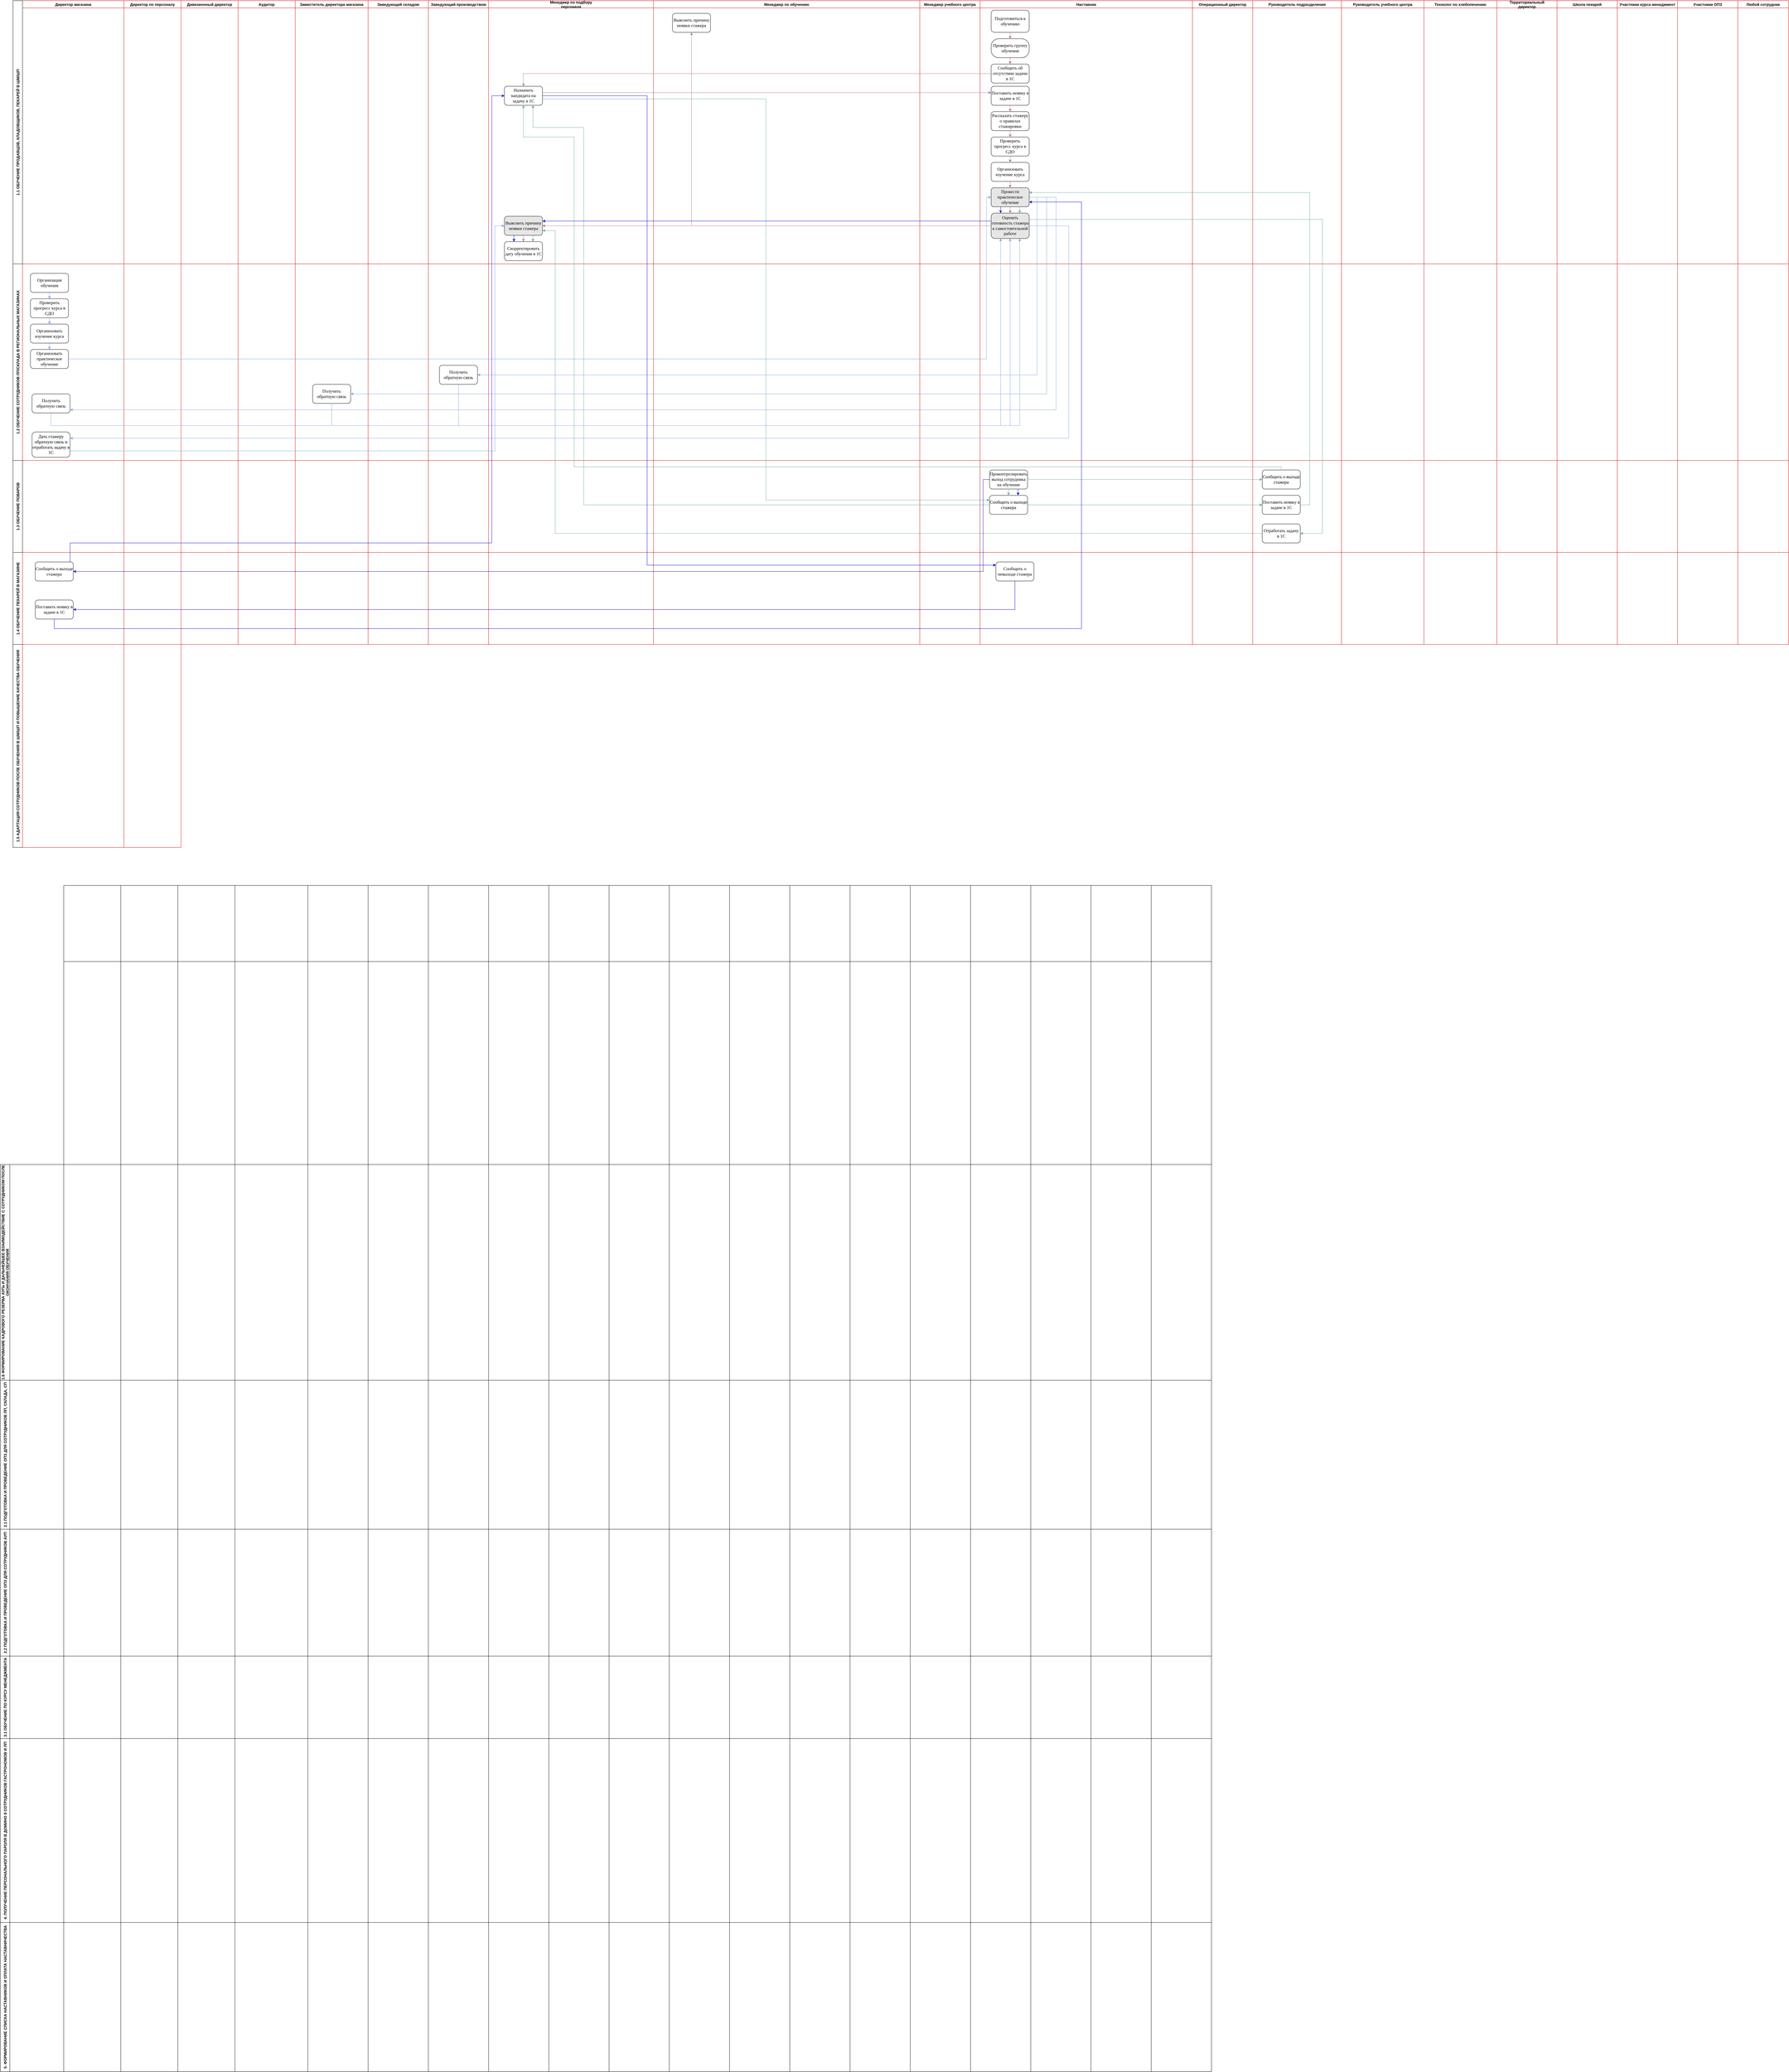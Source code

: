 <mxfile version="16.5.3" type="github">
  <diagram id="kgpKYQtTHZ0yAKxKKP6v" name="Page-1">
    <mxGraphModel dx="1391" dy="865" grid="1" gridSize="10" guides="1" tooltips="1" connect="1" arrows="1" fold="1" page="1" pageScale="1" pageWidth="850" pageHeight="1100" math="0" shadow="0">
      <root>
        <mxCell id="0" />
        <mxCell id="1" parent="0" />
        <mxCell id="aoM_VOd6xSWKAF-DBPvm-11" value="Директор по персоналу" style="swimlane;strokeColor=#CC0000;" vertex="1" parent="1">
          <mxGeometry x="500" y="320" width="180" height="830" as="geometry" />
        </mxCell>
        <mxCell id="aoM_VOd6xSWKAF-DBPvm-12" value="Дивизионный директор" style="swimlane;strokeColor=#CC0000;" vertex="1" parent="1">
          <mxGeometry x="680" y="320" width="180" height="830" as="geometry" />
        </mxCell>
        <mxCell id="aoM_VOd6xSWKAF-DBPvm-13" value="Аудитор" style="swimlane;strokeColor=#CC0000;" vertex="1" parent="1">
          <mxGeometry x="860" y="320" width="180" height="830" as="geometry" />
        </mxCell>
        <mxCell id="aoM_VOd6xSWKAF-DBPvm-14" value="Заместитель директора магазина" style="swimlane;strokeColor=#CC0000;" vertex="1" parent="1">
          <mxGeometry x="1040" y="320" width="230" height="830" as="geometry">
            <mxRectangle x="890" y="320" width="230" height="23" as="alternateBounds" />
          </mxGeometry>
        </mxCell>
        <mxCell id="aoM_VOd6xSWKAF-DBPvm-15" value="Заведующий складом" style="swimlane;strokeColor=#CC0000;" vertex="1" parent="1">
          <mxGeometry x="1270" y="320" width="190" height="830" as="geometry" />
        </mxCell>
        <mxCell id="aoM_VOd6xSWKAF-DBPvm-17" value="Менеджер по подбору&#xa;персонала " style="swimlane;strokeColor=#CC0000;" vertex="1" parent="1">
          <mxGeometry x="1650" y="320" width="520" height="830" as="geometry" />
        </mxCell>
        <mxCell id="aoM_VOd6xSWKAF-DBPvm-312" value="Назначить кандидата на задачу в 1С" style="whiteSpace=wrap;html=1;fontSize=14;fontFamily=Times New Roman;rounded=1;" vertex="1" parent="aoM_VOd6xSWKAF-DBPvm-17">
          <mxGeometry x="50" y="270" width="120" height="60" as="geometry" />
        </mxCell>
        <mxCell id="aoM_VOd6xSWKAF-DBPvm-457" value="" style="edgeStyle=orthogonalEdgeStyle;rounded=0;orthogonalLoop=1;jettySize=auto;html=1;fontFamily=Times New Roman;fontSize=14;fontColor=#000000;strokeColor=#67AB9F;entryX=0.75;entryY=0;entryDx=0;entryDy=0;" edge="1" parent="aoM_VOd6xSWKAF-DBPvm-17" source="aoM_VOd6xSWKAF-DBPvm-332" target="aoM_VOd6xSWKAF-DBPvm-337">
          <mxGeometry relative="1" as="geometry">
            <mxPoint x="110" y="600.0" as="targetPoint" />
            <Array as="points">
              <mxPoint x="140" y="740" />
              <mxPoint x="140" y="740" />
            </Array>
          </mxGeometry>
        </mxCell>
        <mxCell id="aoM_VOd6xSWKAF-DBPvm-332" value="Выяснить причину неявки стажера" style="whiteSpace=wrap;html=1;fontSize=14;fontFamily=Times New Roman;rounded=1;fillColor=#E6E6E6;" vertex="1" parent="aoM_VOd6xSWKAF-DBPvm-17">
          <mxGeometry x="50" y="680" width="120" height="60" as="geometry" />
        </mxCell>
        <mxCell id="aoM_VOd6xSWKAF-DBPvm-337" value="Скорректировать дату обучения в 1С" style="whiteSpace=wrap;html=1;fontSize=14;fontFamily=Times New Roman;rounded=1;" vertex="1" parent="aoM_VOd6xSWKAF-DBPvm-17">
          <mxGeometry x="50" y="760" width="120" height="60" as="geometry" />
        </mxCell>
        <mxCell id="aoM_VOd6xSWKAF-DBPvm-338" value="" style="edgeStyle=orthogonalEdgeStyle;rounded=0;orthogonalLoop=1;jettySize=auto;html=1;fontFamily=Times New Roman;fontSize=14;strokeColor=#B5739D;" edge="1" parent="aoM_VOd6xSWKAF-DBPvm-17" source="aoM_VOd6xSWKAF-DBPvm-332" target="aoM_VOd6xSWKAF-DBPvm-337">
          <mxGeometry relative="1" as="geometry" />
        </mxCell>
        <mxCell id="aoM_VOd6xSWKAF-DBPvm-16" value="Заведующий производством" style="swimlane;strokeColor=#CC0000;" vertex="1" parent="aoM_VOd6xSWKAF-DBPvm-17">
          <mxGeometry x="-190" width="190" height="830" as="geometry" />
        </mxCell>
        <mxCell id="aoM_VOd6xSWKAF-DBPvm-519" value="" style="edgeStyle=orthogonalEdgeStyle;rounded=0;orthogonalLoop=1;jettySize=auto;html=1;fontFamily=Times New Roman;fontSize=14;fontColor=#000000;strokeColor=#0000CC;entryX=0.25;entryY=0;entryDx=0;entryDy=0;" edge="1" parent="aoM_VOd6xSWKAF-DBPvm-17" source="aoM_VOd6xSWKAF-DBPvm-332" target="aoM_VOd6xSWKAF-DBPvm-337">
          <mxGeometry relative="1" as="geometry">
            <mxPoint x="110" y="820" as="targetPoint" />
            <Array as="points">
              <mxPoint x="80" y="740" />
              <mxPoint x="80" y="740" />
            </Array>
          </mxGeometry>
        </mxCell>
        <mxCell id="aoM_VOd6xSWKAF-DBPvm-8" value="Директор магазина" style="swimlane;strokeColor=#CC0000;" vertex="1" parent="1">
          <mxGeometry x="180" y="320" width="320" height="830" as="geometry" />
        </mxCell>
        <mxCell id="aoM_VOd6xSWKAF-DBPvm-10" value="1.1 ОБУЧЕНИЕ ПРОДАВЦОВ, КЛАДОВЩИКОВ, ПЕКАРЕЙ В ШМ/ШП" style="swimlane;horizontal=0;startSize=30;" vertex="1" parent="1">
          <mxGeometry x="150" y="320" width="30" height="830" as="geometry" />
        </mxCell>
        <mxCell id="aoM_VOd6xSWKAF-DBPvm-18" value="Менеджер по обучению" style="swimlane;strokeColor=#CC0000;" vertex="1" parent="1">
          <mxGeometry x="2170" y="320" width="840" height="830" as="geometry" />
        </mxCell>
        <mxCell id="aoM_VOd6xSWKAF-DBPvm-328" value="Выяснить причину неявки стажера" style="whiteSpace=wrap;html=1;fontSize=14;fontFamily=Times New Roman;rounded=1;" vertex="1" parent="aoM_VOd6xSWKAF-DBPvm-18">
          <mxGeometry x="60" y="40" width="120" height="60" as="geometry" />
        </mxCell>
        <mxCell id="aoM_VOd6xSWKAF-DBPvm-20" value="Менеджер учебного центра" style="swimlane;strokeColor=#CC0000;" vertex="1" parent="1">
          <mxGeometry x="3010" y="320" width="190" height="830" as="geometry" />
        </mxCell>
        <mxCell id="aoM_VOd6xSWKAF-DBPvm-24" value="Руководитель учебного центра" style="swimlane;strokeColor=#CC0000;" vertex="1" parent="1">
          <mxGeometry x="4340" y="320" width="260" height="830" as="geometry" />
        </mxCell>
        <mxCell id="aoM_VOd6xSWKAF-DBPvm-23" value="Руководитель подразделения" style="swimlane;strokeColor=#CC0000;" vertex="1" parent="aoM_VOd6xSWKAF-DBPvm-24">
          <mxGeometry x="-280" width="280" height="830" as="geometry" />
        </mxCell>
        <mxCell id="aoM_VOd6xSWKAF-DBPvm-22" value="Операционный директор" style="swimlane;strokeColor=#CC0000;" vertex="1" parent="aoM_VOd6xSWKAF-DBPvm-23">
          <mxGeometry x="-190" width="190" height="830" as="geometry" />
        </mxCell>
        <mxCell id="aoM_VOd6xSWKAF-DBPvm-21" value="Наставник" style="swimlane;strokeColor=#CC0000;" vertex="1" parent="aoM_VOd6xSWKAF-DBPvm-22">
          <mxGeometry x="-670" width="670" height="830" as="geometry" />
        </mxCell>
        <mxCell id="aoM_VOd6xSWKAF-DBPvm-304" value="&lt;span style=&quot;font-size: 14px; letter-spacing: -0.05pt;&quot;&gt;Подготовиться &lt;/span&gt;&lt;span style=&quot;font-size: 14px;&quot;&gt;к&lt;span style=&quot;letter-spacing: -2.35pt; font-size: 14px;&quot;&gt; &lt;/span&gt;обучению&lt;/span&gt;" style="rounded=1;whiteSpace=wrap;html=1;fontFamily=Times New Roman;fontSize=14;" vertex="1" parent="aoM_VOd6xSWKAF-DBPvm-21">
          <mxGeometry x="35" y="30" width="120" height="70" as="geometry" />
        </mxCell>
        <mxCell id="aoM_VOd6xSWKAF-DBPvm-311" value="" style="edgeStyle=orthogonalEdgeStyle;rounded=0;orthogonalLoop=1;jettySize=auto;html=1;strokeColor=#B5739D;" edge="1" parent="aoM_VOd6xSWKAF-DBPvm-21" source="aoM_VOd6xSWKAF-DBPvm-308" target="aoM_VOd6xSWKAF-DBPvm-310">
          <mxGeometry relative="1" as="geometry" />
        </mxCell>
        <mxCell id="aoM_VOd6xSWKAF-DBPvm-308" value="&lt;span style=&quot;font-size: 14px;&quot;&gt;Проверить&lt;span style=&quot;letter-spacing: 0.05pt; font-size: 14px;&quot;&gt; &lt;/span&gt;&lt;span style=&quot;letter-spacing: -0.05pt; font-size: 14px;&quot;&gt;группу&lt;/span&gt;&lt;span style=&quot;letter-spacing: -0.35pt; font-size: 14px;&quot;&gt; &lt;/span&gt;&lt;span style=&quot;letter-spacing: -0.05pt; font-size: 14px;&quot;&gt;обучения&lt;/span&gt;&lt;/span&gt;" style="whiteSpace=wrap;html=1;rounded=1;fontFamily=Times New Roman;fontSize=14;arcSize=40;" vertex="1" parent="aoM_VOd6xSWKAF-DBPvm-21">
          <mxGeometry x="35" y="120" width="120" height="60" as="geometry" />
        </mxCell>
        <mxCell id="aoM_VOd6xSWKAF-DBPvm-309" value="" style="edgeStyle=orthogonalEdgeStyle;rounded=0;orthogonalLoop=1;jettySize=auto;html=1;strokeColor=#B5739D;" edge="1" parent="aoM_VOd6xSWKAF-DBPvm-21" source="aoM_VOd6xSWKAF-DBPvm-304" target="aoM_VOd6xSWKAF-DBPvm-308">
          <mxGeometry relative="1" as="geometry" />
        </mxCell>
        <mxCell id="aoM_VOd6xSWKAF-DBPvm-310" value="Сообщить об отсутствии задачи в 1С" style="whiteSpace=wrap;html=1;rounded=1;fontFamily=Times New Roman;fontSize=14;" vertex="1" parent="aoM_VOd6xSWKAF-DBPvm-21">
          <mxGeometry x="35" y="200" width="120" height="60" as="geometry" />
        </mxCell>
        <mxCell id="aoM_VOd6xSWKAF-DBPvm-314" value="Поставить неявку в задаче в 1С" style="whiteSpace=wrap;html=1;fontSize=14;fontFamily=Times New Roman;rounded=1;" vertex="1" parent="aoM_VOd6xSWKAF-DBPvm-21">
          <mxGeometry x="35" y="270" width="120" height="60" as="geometry" />
        </mxCell>
        <mxCell id="aoM_VOd6xSWKAF-DBPvm-317" value="Рассказать стажеру о правилах стажировки" style="whiteSpace=wrap;html=1;fontSize=14;fontFamily=Times New Roman;rounded=1;" vertex="1" parent="aoM_VOd6xSWKAF-DBPvm-21">
          <mxGeometry x="35" y="350" width="120" height="60" as="geometry" />
        </mxCell>
        <mxCell id="aoM_VOd6xSWKAF-DBPvm-318" value="" style="edgeStyle=orthogonalEdgeStyle;rounded=0;orthogonalLoop=1;jettySize=auto;html=1;fontFamily=Times New Roman;fontSize=14;strokeColor=#B5739D;" edge="1" parent="aoM_VOd6xSWKAF-DBPvm-21" source="aoM_VOd6xSWKAF-DBPvm-314" target="aoM_VOd6xSWKAF-DBPvm-317">
          <mxGeometry relative="1" as="geometry" />
        </mxCell>
        <mxCell id="aoM_VOd6xSWKAF-DBPvm-319" value="Проверить прогресс курса в СДО" style="whiteSpace=wrap;html=1;fontSize=14;fontFamily=Times New Roman;rounded=1;" vertex="1" parent="aoM_VOd6xSWKAF-DBPvm-21">
          <mxGeometry x="35" y="430" width="120" height="60" as="geometry" />
        </mxCell>
        <mxCell id="aoM_VOd6xSWKAF-DBPvm-320" value="" style="edgeStyle=orthogonalEdgeStyle;rounded=0;orthogonalLoop=1;jettySize=auto;html=1;fontFamily=Times New Roman;fontSize=14;strokeColor=#B5739D;" edge="1" parent="aoM_VOd6xSWKAF-DBPvm-21" source="aoM_VOd6xSWKAF-DBPvm-317" target="aoM_VOd6xSWKAF-DBPvm-319">
          <mxGeometry relative="1" as="geometry" />
        </mxCell>
        <mxCell id="aoM_VOd6xSWKAF-DBPvm-321" value="Организовать изучение курса" style="whiteSpace=wrap;html=1;fontSize=14;fontFamily=Times New Roman;rounded=1;" vertex="1" parent="aoM_VOd6xSWKAF-DBPvm-21">
          <mxGeometry x="35" y="510" width="120" height="60" as="geometry" />
        </mxCell>
        <mxCell id="aoM_VOd6xSWKAF-DBPvm-322" value="" style="edgeStyle=orthogonalEdgeStyle;rounded=0;orthogonalLoop=1;jettySize=auto;html=1;fontFamily=Times New Roman;fontSize=14;strokeColor=#B5739D;" edge="1" parent="aoM_VOd6xSWKAF-DBPvm-21" source="aoM_VOd6xSWKAF-DBPvm-319" target="aoM_VOd6xSWKAF-DBPvm-321">
          <mxGeometry relative="1" as="geometry" />
        </mxCell>
        <mxCell id="aoM_VOd6xSWKAF-DBPvm-323" value="Провести практическое обучение" style="whiteSpace=wrap;html=1;fontSize=14;fontFamily=Times New Roman;rounded=1;fontColor=#050505;fillColor=#E6E6E6;" vertex="1" parent="aoM_VOd6xSWKAF-DBPvm-21">
          <mxGeometry x="35" y="590" width="120" height="60" as="geometry" />
        </mxCell>
        <mxCell id="aoM_VOd6xSWKAF-DBPvm-324" value="" style="edgeStyle=orthogonalEdgeStyle;rounded=0;orthogonalLoop=1;jettySize=auto;html=1;fontFamily=Times New Roman;fontSize=14;strokeColor=#B5739D;" edge="1" parent="aoM_VOd6xSWKAF-DBPvm-21" source="aoM_VOd6xSWKAF-DBPvm-321" target="aoM_VOd6xSWKAF-DBPvm-323">
          <mxGeometry relative="1" as="geometry" />
        </mxCell>
        <mxCell id="aoM_VOd6xSWKAF-DBPvm-325" value="Оценить готовность стажера к самостоятельной работе" style="whiteSpace=wrap;html=1;fontSize=14;fontFamily=Times New Roman;rounded=1;fillColor=#E6E6E6;" vertex="1" parent="aoM_VOd6xSWKAF-DBPvm-21">
          <mxGeometry x="35" y="670" width="120" height="80" as="geometry" />
        </mxCell>
        <mxCell id="aoM_VOd6xSWKAF-DBPvm-326" value="" style="edgeStyle=orthogonalEdgeStyle;rounded=0;orthogonalLoop=1;jettySize=auto;html=1;fontFamily=Times New Roman;fontSize=14;strokeColor=#B5739D;" edge="1" parent="aoM_VOd6xSWKAF-DBPvm-21" source="aoM_VOd6xSWKAF-DBPvm-323" target="aoM_VOd6xSWKAF-DBPvm-325">
          <mxGeometry relative="1" as="geometry" />
        </mxCell>
        <mxCell id="aoM_VOd6xSWKAF-DBPvm-451" value="" style="edgeStyle=orthogonalEdgeStyle;rounded=0;orthogonalLoop=1;jettySize=auto;html=1;fontFamily=Times New Roman;fontSize=14;fontColor=#000000;strokeColor=#67AB9F;entryX=0.75;entryY=0;entryDx=0;entryDy=0;" edge="1" parent="aoM_VOd6xSWKAF-DBPvm-21" source="aoM_VOd6xSWKAF-DBPvm-323" target="aoM_VOd6xSWKAF-DBPvm-325">
          <mxGeometry relative="1" as="geometry">
            <mxPoint x="320.0" y="520.0" as="targetPoint" />
            <Array as="points">
              <mxPoint x="120" y="650" />
              <mxPoint x="120" y="650" />
            </Array>
          </mxGeometry>
        </mxCell>
        <mxCell id="aoM_VOd6xSWKAF-DBPvm-515" value="" style="edgeStyle=orthogonalEdgeStyle;rounded=0;orthogonalLoop=1;jettySize=auto;html=1;fontFamily=Times New Roman;fontSize=14;fontColor=#000000;strokeColor=#0000CC;entryX=0.25;entryY=0;entryDx=0;entryDy=0;" edge="1" parent="aoM_VOd6xSWKAF-DBPvm-21" source="aoM_VOd6xSWKAF-DBPvm-323" target="aoM_VOd6xSWKAF-DBPvm-325">
          <mxGeometry relative="1" as="geometry">
            <mxPoint x="95" y="730" as="targetPoint" />
            <Array as="points">
              <mxPoint x="65" y="650" />
              <mxPoint x="65" y="650" />
            </Array>
          </mxGeometry>
        </mxCell>
        <mxCell id="aoM_VOd6xSWKAF-DBPvm-29" value="Участники ОПЗ" style="swimlane;strokeColor=#CC0000;" vertex="1" parent="1">
          <mxGeometry x="5400" y="320" width="190" height="830" as="geometry" />
        </mxCell>
        <mxCell id="aoM_VOd6xSWKAF-DBPvm-28" value="Участники курса менеджмент" style="swimlane;strokeColor=#CC0000;" vertex="1" parent="aoM_VOd6xSWKAF-DBPvm-29">
          <mxGeometry x="-190" width="190" height="830" as="geometry" />
        </mxCell>
        <mxCell id="aoM_VOd6xSWKAF-DBPvm-27" value="Школа пекарей" style="swimlane;strokeColor=#CC0000;" vertex="1" parent="aoM_VOd6xSWKAF-DBPvm-28">
          <mxGeometry x="-190" width="190" height="830" as="geometry" />
        </mxCell>
        <mxCell id="aoM_VOd6xSWKAF-DBPvm-26" value="Территориальный&#xa;директор" style="swimlane;strokeColor=#CC0000;" vertex="1" parent="aoM_VOd6xSWKAF-DBPvm-27">
          <mxGeometry x="-190" width="190" height="830" as="geometry" />
        </mxCell>
        <mxCell id="aoM_VOd6xSWKAF-DBPvm-25" value="Технолог по хлебопечению" style="swimlane;strokeColor=#CC0000;" vertex="1" parent="aoM_VOd6xSWKAF-DBPvm-26">
          <mxGeometry x="-230" width="230" height="830" as="geometry" />
        </mxCell>
        <mxCell id="aoM_VOd6xSWKAF-DBPvm-30" value="Любой сотрудник" style="swimlane;strokeColor=#CC0000;" vertex="1" parent="1">
          <mxGeometry x="5590" y="320" width="160" height="830" as="geometry" />
        </mxCell>
        <mxCell id="aoM_VOd6xSWKAF-DBPvm-32" value="1.2 ОБУЧЕНИЕ СОТРУДНИКОВ ЛП/СКЛАДА В РЕГИОНАЛЬНЫХ МАГАЗИНАХ" style="swimlane;horizontal=0;startSize=30;align=center;" vertex="1" parent="1">
          <mxGeometry x="150" y="1150" width="30" height="620" as="geometry" />
        </mxCell>
        <mxCell id="aoM_VOd6xSWKAF-DBPvm-341" value="" style="edgeStyle=orthogonalEdgeStyle;rounded=0;orthogonalLoop=1;jettySize=auto;html=1;fontFamily=Times New Roman;fontSize=14;strokeColor=#7EA6E0;" edge="1" parent="aoM_VOd6xSWKAF-DBPvm-32" source="aoM_VOd6xSWKAF-DBPvm-339" target="aoM_VOd6xSWKAF-DBPvm-340">
          <mxGeometry relative="1" as="geometry" />
        </mxCell>
        <mxCell id="aoM_VOd6xSWKAF-DBPvm-339" value="Организация обучения" style="rounded=1;whiteSpace=wrap;html=1;fontFamily=Times New Roman;fontSize=14;" vertex="1" parent="aoM_VOd6xSWKAF-DBPvm-32">
          <mxGeometry x="55" y="30" width="120" height="60" as="geometry" />
        </mxCell>
        <mxCell id="aoM_VOd6xSWKAF-DBPvm-344" value="" style="edgeStyle=orthogonalEdgeStyle;rounded=0;orthogonalLoop=1;jettySize=auto;html=1;fontFamily=Times New Roman;fontSize=14;strokeColor=#7EA6E0;" edge="1" parent="aoM_VOd6xSWKAF-DBPvm-32" source="aoM_VOd6xSWKAF-DBPvm-340" target="aoM_VOd6xSWKAF-DBPvm-343">
          <mxGeometry relative="1" as="geometry" />
        </mxCell>
        <mxCell id="aoM_VOd6xSWKAF-DBPvm-340" value="Проверить прогресс курса в СДО" style="whiteSpace=wrap;html=1;fontSize=14;fontFamily=Times New Roman;rounded=1;" vertex="1" parent="aoM_VOd6xSWKAF-DBPvm-32">
          <mxGeometry x="55" y="110" width="120" height="60" as="geometry" />
        </mxCell>
        <mxCell id="aoM_VOd6xSWKAF-DBPvm-346" value="" style="edgeStyle=orthogonalEdgeStyle;rounded=0;orthogonalLoop=1;jettySize=auto;html=1;fontFamily=Times New Roman;fontSize=14;strokeColor=#7EA6E0;" edge="1" parent="aoM_VOd6xSWKAF-DBPvm-32" source="aoM_VOd6xSWKAF-DBPvm-343" target="aoM_VOd6xSWKAF-DBPvm-345">
          <mxGeometry relative="1" as="geometry" />
        </mxCell>
        <mxCell id="aoM_VOd6xSWKAF-DBPvm-343" value="Организовать изучение курса" style="whiteSpace=wrap;html=1;fontSize=14;fontFamily=Times New Roman;rounded=1;" vertex="1" parent="aoM_VOd6xSWKAF-DBPvm-32">
          <mxGeometry x="55" y="190" width="120" height="60" as="geometry" />
        </mxCell>
        <mxCell id="aoM_VOd6xSWKAF-DBPvm-345" value="Организовать практическое обучение" style="whiteSpace=wrap;html=1;fontSize=14;fontFamily=Times New Roman;rounded=1;" vertex="1" parent="aoM_VOd6xSWKAF-DBPvm-32">
          <mxGeometry x="55" y="270" width="120" height="60" as="geometry" />
        </mxCell>
        <mxCell id="aoM_VOd6xSWKAF-DBPvm-34" value="1.4 ОБУЧЕНИЕ ПЕКАРЕЙ В МАГАЗИНЕ" style="swimlane;horizontal=0;startSize=30;" vertex="1" parent="1">
          <mxGeometry x="150" y="2060" width="30" height="290" as="geometry" />
        </mxCell>
        <mxCell id="aoM_VOd6xSWKAF-DBPvm-35" value="1.5 АДАПТАЦИЯ СОТРУДНИКОВ ПОСЛЕ ОБУЧЕНИЯ В ШМ/ШП И ПОВЫШЕНИЕ КАЧЕСТВА ОБУЧЕНИЯ" style="swimlane;horizontal=0;startSize=30;" vertex="1" parent="1">
          <mxGeometry x="150" y="2350" width="30" height="640" as="geometry" />
        </mxCell>
        <mxCell id="aoM_VOd6xSWKAF-DBPvm-36" value="1.6 ФОРМИРОВАНИЕ КАДРОВОГО РЕЗЕРВА АУПа И ДАЛЬНЕЙШЕЕ ВЗАИМОДЕЙСТВИЕ С СОТРУДНИКОМ ПОСЛЕ&#xa;ОКОНЧАНИЯ ОБУЧЕНИЯ" style="swimlane;horizontal=0;startSize=30;" vertex="1" parent="1">
          <mxGeometry x="110" y="3990" width="200" height="680" as="geometry" />
        </mxCell>
        <mxCell id="aoM_VOd6xSWKAF-DBPvm-37" value="2.1 ПОДГОТОВКА И ПРОВЕДЕНИЕ ОПЗ ДЛЯ СОТРУДНИКОВ ЛП, СКЛАДА, СП" style="swimlane;horizontal=0;startSize=30;" vertex="1" parent="1">
          <mxGeometry x="110" y="4670" width="200" height="470" as="geometry" />
        </mxCell>
        <mxCell id="aoM_VOd6xSWKAF-DBPvm-38" value="2.2 ПОДГОТОВКА И ПРОВЕДЕНИЕ ОПЗ ДЛЯ СОТРУДНИКОВ АУП" style="swimlane;horizontal=0;startSize=30;" vertex="1" parent="1">
          <mxGeometry x="110" y="5140" width="200" height="400" as="geometry" />
        </mxCell>
        <mxCell id="aoM_VOd6xSWKAF-DBPvm-39" value="3.1 ОБУЧЕНИЕ ПО КУРСУ МЕНЕДЖМЕНТА" style="swimlane;horizontal=0;startSize=30;" vertex="1" parent="1">
          <mxGeometry x="110" y="5540" width="200" height="260" as="geometry" />
        </mxCell>
        <mxCell id="aoM_VOd6xSWKAF-DBPvm-40" value="4. ПОЛУЧЕНИЕ ПЕРСОНАЛЬНОГО ПАРОЛЯ В ДОМИНО 8 СОТРУДНИКОВ ГАСТРОНОМОВ И ЛП" style="swimlane;horizontal=0;startSize=30;" vertex="1" parent="1">
          <mxGeometry x="110" y="5800" width="200" height="580" as="geometry" />
        </mxCell>
        <mxCell id="aoM_VOd6xSWKAF-DBPvm-41" value="5. ФОРМИРОВАНИЕ СПИСКА НАСТАВНИКОВ И ОПЛАТА НАСТАВНИЧЕСТВА" style="swimlane;horizontal=0;startSize=30;" vertex="1" parent="1">
          <mxGeometry x="110" y="6380" width="3820" height="470" as="geometry" />
        </mxCell>
        <mxCell id="aoM_VOd6xSWKAF-DBPvm-283" value="" style="swimlane;startSize=0;" vertex="1" parent="aoM_VOd6xSWKAF-DBPvm-41">
          <mxGeometry x="200" width="180" height="470" as="geometry" />
        </mxCell>
        <mxCell id="aoM_VOd6xSWKAF-DBPvm-284" value="" style="swimlane;startSize=0;" vertex="1" parent="aoM_VOd6xSWKAF-DBPvm-41">
          <mxGeometry x="380" width="180" height="470" as="geometry" />
        </mxCell>
        <mxCell id="aoM_VOd6xSWKAF-DBPvm-285" value="" style="swimlane;startSize=0;" vertex="1" parent="aoM_VOd6xSWKAF-DBPvm-41">
          <mxGeometry x="560" width="180" height="470" as="geometry" />
        </mxCell>
        <mxCell id="aoM_VOd6xSWKAF-DBPvm-286" value="" style="swimlane;startSize=0;" vertex="1" parent="aoM_VOd6xSWKAF-DBPvm-41">
          <mxGeometry x="740" width="230" height="470" as="geometry" />
        </mxCell>
        <mxCell id="aoM_VOd6xSWKAF-DBPvm-287" value="" style="swimlane;startSize=0;" vertex="1" parent="aoM_VOd6xSWKAF-DBPvm-41">
          <mxGeometry x="970" width="190" height="470" as="geometry" />
        </mxCell>
        <mxCell id="aoM_VOd6xSWKAF-DBPvm-288" value="" style="swimlane;startSize=0;" vertex="1" parent="aoM_VOd6xSWKAF-DBPvm-41">
          <mxGeometry x="1160" width="190" height="470" as="geometry" />
        </mxCell>
        <mxCell id="aoM_VOd6xSWKAF-DBPvm-289" value="" style="swimlane;startSize=0;" vertex="1" parent="aoM_VOd6xSWKAF-DBPvm-41">
          <mxGeometry x="1350" width="190" height="470" as="geometry" />
        </mxCell>
        <mxCell id="aoM_VOd6xSWKAF-DBPvm-290" value="" style="swimlane;startSize=0;" vertex="1" parent="aoM_VOd6xSWKAF-DBPvm-41">
          <mxGeometry x="1540" width="190" height="470" as="geometry" />
        </mxCell>
        <mxCell id="aoM_VOd6xSWKAF-DBPvm-291" value="" style="swimlane;startSize=0;" vertex="1" parent="aoM_VOd6xSWKAF-DBPvm-41">
          <mxGeometry x="1730" width="190" height="470" as="geometry" />
        </mxCell>
        <mxCell id="aoM_VOd6xSWKAF-DBPvm-293" value="" style="swimlane;startSize=0;" vertex="1" parent="aoM_VOd6xSWKAF-DBPvm-41">
          <mxGeometry x="2110" width="190" height="470" as="geometry" />
        </mxCell>
        <mxCell id="aoM_VOd6xSWKAF-DBPvm-294" value="" style="swimlane;startSize=0;" vertex="1" parent="aoM_VOd6xSWKAF-DBPvm-41">
          <mxGeometry x="2300" width="950" height="470" as="geometry" />
        </mxCell>
        <mxCell id="aoM_VOd6xSWKAF-DBPvm-295" value="" style="swimlane;startSize=0;" vertex="1" parent="aoM_VOd6xSWKAF-DBPvm-294">
          <mxGeometry x="190" width="190" height="470" as="geometry" />
        </mxCell>
        <mxCell id="aoM_VOd6xSWKAF-DBPvm-296" value="" style="swimlane;startSize=0;" vertex="1" parent="aoM_VOd6xSWKAF-DBPvm-294">
          <mxGeometry x="380" width="190" height="470" as="geometry" />
        </mxCell>
        <mxCell id="aoM_VOd6xSWKAF-DBPvm-297" value="" style="swimlane;startSize=0;" vertex="1" parent="aoM_VOd6xSWKAF-DBPvm-294">
          <mxGeometry x="570" width="190" height="470" as="geometry" />
        </mxCell>
        <mxCell id="aoM_VOd6xSWKAF-DBPvm-298" value="" style="swimlane;startSize=0;" vertex="1" parent="aoM_VOd6xSWKAF-DBPvm-294">
          <mxGeometry x="760" width="190" height="470" as="geometry" />
        </mxCell>
        <mxCell id="aoM_VOd6xSWKAF-DBPvm-299" value="" style="swimlane;startSize=0;" vertex="1" parent="aoM_VOd6xSWKAF-DBPvm-41">
          <mxGeometry x="3250" width="190" height="470" as="geometry" />
        </mxCell>
        <mxCell id="aoM_VOd6xSWKAF-DBPvm-300" value="" style="swimlane;startSize=0;" vertex="1" parent="aoM_VOd6xSWKAF-DBPvm-41">
          <mxGeometry x="3440" width="190" height="470" as="geometry" />
        </mxCell>
        <mxCell id="aoM_VOd6xSWKAF-DBPvm-301" value="" style="swimlane;startSize=0;" vertex="1" parent="aoM_VOd6xSWKAF-DBPvm-41">
          <mxGeometry x="3630" width="190" height="470" as="geometry" />
        </mxCell>
        <mxCell id="aoM_VOd6xSWKAF-DBPvm-44" value="" style="swimlane;startSize=0;strokeColor=#CC0000;" vertex="1" parent="1">
          <mxGeometry x="680" y="1150" width="180" height="620" as="geometry" />
        </mxCell>
        <mxCell id="aoM_VOd6xSWKAF-DBPvm-43" value="" style="swimlane;startSize=0;strokeColor=#CC0000;" vertex="1" parent="aoM_VOd6xSWKAF-DBPvm-44">
          <mxGeometry x="-180" width="180" height="620" as="geometry" />
        </mxCell>
        <mxCell id="aoM_VOd6xSWKAF-DBPvm-458" value="" style="swimlane;startSize=0;fontFamily=Times New Roman;fontSize=14;strokeColor=#CC0000;" vertex="1" parent="aoM_VOd6xSWKAF-DBPvm-43">
          <mxGeometry x="-320" width="320" height="620" as="geometry" />
        </mxCell>
        <mxCell id="aoM_VOd6xSWKAF-DBPvm-46" value="" style="swimlane;startSize=0;strokeColor=#CC0000;" vertex="1" parent="1">
          <mxGeometry x="1040" y="1150" width="230" height="620" as="geometry" />
        </mxCell>
        <mxCell id="aoM_VOd6xSWKAF-DBPvm-361" value="Получить обратную связь" style="whiteSpace=wrap;html=1;fontSize=14;fontFamily=Times New Roman;rounded=1;" vertex="1" parent="aoM_VOd6xSWKAF-DBPvm-46">
          <mxGeometry x="55" y="380" width="120" height="60" as="geometry" />
        </mxCell>
        <mxCell id="aoM_VOd6xSWKAF-DBPvm-45" value="" style="swimlane;startSize=0;strokeColor=#CC0000;" vertex="1" parent="aoM_VOd6xSWKAF-DBPvm-46">
          <mxGeometry x="-180" width="180" height="620" as="geometry" />
        </mxCell>
        <mxCell id="aoM_VOd6xSWKAF-DBPvm-47" value="" style="swimlane;startSize=0;strokeColor=#CC0000;" vertex="1" parent="1">
          <mxGeometry x="1460" y="1150" width="190" height="620" as="geometry" />
        </mxCell>
        <mxCell id="aoM_VOd6xSWKAF-DBPvm-358" value="Получить обратную связь" style="whiteSpace=wrap;html=1;fontSize=14;fontFamily=Times New Roman;rounded=1;" vertex="1" parent="aoM_VOd6xSWKAF-DBPvm-47">
          <mxGeometry x="35" y="320" width="120" height="60" as="geometry" />
        </mxCell>
        <mxCell id="aoM_VOd6xSWKAF-DBPvm-48" value="" style="swimlane;startSize=0;strokeColor=#CC0000;" vertex="1" parent="1">
          <mxGeometry x="1270" y="1150" width="190" height="620" as="geometry" />
        </mxCell>
        <mxCell id="aoM_VOd6xSWKAF-DBPvm-50" value="" style="swimlane;startSize=0;strokeColor=#CC0000;" vertex="1" parent="1">
          <mxGeometry x="2170" y="1150" width="840" height="620" as="geometry" />
        </mxCell>
        <mxCell id="aoM_VOd6xSWKAF-DBPvm-51" value="" style="swimlane;startSize=0;strokeColor=#CC0000;" vertex="1" parent="1">
          <mxGeometry x="3010" y="1150" width="190" height="620" as="geometry" />
        </mxCell>
        <mxCell id="aoM_VOd6xSWKAF-DBPvm-56" value="" style="swimlane;startSize=0;strokeColor=#CC0000;" vertex="1" parent="1">
          <mxGeometry x="4340" y="1150" width="260" height="620" as="geometry" />
        </mxCell>
        <mxCell id="aoM_VOd6xSWKAF-DBPvm-55" value="" style="swimlane;startSize=0;strokeColor=#CC0000;" vertex="1" parent="aoM_VOd6xSWKAF-DBPvm-56">
          <mxGeometry x="-280" width="280" height="620" as="geometry" />
        </mxCell>
        <mxCell id="aoM_VOd6xSWKAF-DBPvm-54" value="" style="swimlane;startSize=0;strokeColor=#CC0000;" vertex="1" parent="aoM_VOd6xSWKAF-DBPvm-55">
          <mxGeometry x="-190" width="190" height="620" as="geometry" />
        </mxCell>
        <mxCell id="aoM_VOd6xSWKAF-DBPvm-53" value="" style="swimlane;startSize=0;strokeColor=#CC0000;" vertex="1" parent="aoM_VOd6xSWKAF-DBPvm-54">
          <mxGeometry x="-670" width="670" height="620" as="geometry" />
        </mxCell>
        <mxCell id="aoM_VOd6xSWKAF-DBPvm-57" value="" style="swimlane;startSize=0;strokeColor=#CC0000;" vertex="1" parent="1">
          <mxGeometry x="4600" y="1150" width="230" height="620" as="geometry" />
        </mxCell>
        <mxCell id="aoM_VOd6xSWKAF-DBPvm-58" value="" style="swimlane;startSize=0;strokeColor=#CC0000;" vertex="1" parent="1">
          <mxGeometry x="5020" y="1150" width="190" height="620" as="geometry" />
        </mxCell>
        <mxCell id="aoM_VOd6xSWKAF-DBPvm-59" value="" style="swimlane;startSize=0;strokeColor=#CC0000;" vertex="1" parent="aoM_VOd6xSWKAF-DBPvm-58">
          <mxGeometry x="-190" width="190" height="620" as="geometry" />
        </mxCell>
        <mxCell id="aoM_VOd6xSWKAF-DBPvm-60" value="" style="swimlane;startSize=0;strokeColor=#CC0000;" vertex="1" parent="1">
          <mxGeometry x="5590" y="1150" width="160" height="620" as="geometry" />
        </mxCell>
        <mxCell id="aoM_VOd6xSWKAF-DBPvm-62" value="" style="swimlane;startSize=0;strokeColor=#CC0000;" vertex="1" parent="aoM_VOd6xSWKAF-DBPvm-60">
          <mxGeometry x="-190" width="190" height="620" as="geometry" />
        </mxCell>
        <mxCell id="aoM_VOd6xSWKAF-DBPvm-61" value="" style="swimlane;startSize=0;strokeColor=#CC0000;" vertex="1" parent="aoM_VOd6xSWKAF-DBPvm-62">
          <mxGeometry x="-190" width="190" height="620" as="geometry" />
        </mxCell>
        <mxCell id="aoM_VOd6xSWKAF-DBPvm-102" value="" style="swimlane;startSize=0;" vertex="1" parent="1">
          <mxGeometry x="310" y="3110" width="180" height="240" as="geometry" />
        </mxCell>
        <mxCell id="aoM_VOd6xSWKAF-DBPvm-103" value="" style="swimlane;startSize=0;" vertex="1" parent="1">
          <mxGeometry x="490" y="3110" width="180" height="240" as="geometry" />
        </mxCell>
        <mxCell id="aoM_VOd6xSWKAF-DBPvm-104" value="" style="swimlane;startSize=0;" vertex="1" parent="1">
          <mxGeometry x="670" y="3110" width="180" height="240" as="geometry" />
        </mxCell>
        <mxCell id="aoM_VOd6xSWKAF-DBPvm-105" value="" style="swimlane;startSize=0;" vertex="1" parent="1">
          <mxGeometry x="850" y="3110" width="230" height="240" as="geometry" />
        </mxCell>
        <mxCell id="aoM_VOd6xSWKAF-DBPvm-106" value="" style="swimlane;startSize=0;" vertex="1" parent="1">
          <mxGeometry x="1080" y="3110" width="190" height="240" as="geometry" />
        </mxCell>
        <mxCell id="aoM_VOd6xSWKAF-DBPvm-107" value="" style="swimlane;startSize=0;" vertex="1" parent="1">
          <mxGeometry x="1270" y="3110" width="190" height="240" as="geometry" />
        </mxCell>
        <mxCell id="aoM_VOd6xSWKAF-DBPvm-108" value="" style="swimlane;startSize=0;" vertex="1" parent="1">
          <mxGeometry x="1460" y="3110" width="190" height="240" as="geometry" />
        </mxCell>
        <mxCell id="aoM_VOd6xSWKAF-DBPvm-109" value="" style="swimlane;startSize=0;" vertex="1" parent="1">
          <mxGeometry x="1650" y="3110" width="190" height="240" as="geometry" />
        </mxCell>
        <mxCell id="aoM_VOd6xSWKAF-DBPvm-110" value="" style="swimlane;startSize=0;" vertex="1" parent="1">
          <mxGeometry x="1840" y="3110" width="190" height="240" as="geometry" />
        </mxCell>
        <mxCell id="aoM_VOd6xSWKAF-DBPvm-112" value="" style="swimlane;startSize=0;" vertex="1" parent="1">
          <mxGeometry x="2030" y="3110" width="190" height="240" as="geometry" />
        </mxCell>
        <mxCell id="aoM_VOd6xSWKAF-DBPvm-113" value="" style="swimlane;startSize=0;" vertex="1" parent="1">
          <mxGeometry x="2220" y="3110" width="190" height="240" as="geometry" />
        </mxCell>
        <mxCell id="aoM_VOd6xSWKAF-DBPvm-114" value="" style="swimlane;startSize=0;" vertex="1" parent="1">
          <mxGeometry x="2410" y="3110" width="190" height="240" as="geometry" />
        </mxCell>
        <mxCell id="aoM_VOd6xSWKAF-DBPvm-115" value="" style="swimlane;startSize=0;" vertex="1" parent="1">
          <mxGeometry x="2600" y="3110" width="190" height="240" as="geometry" />
        </mxCell>
        <mxCell id="aoM_VOd6xSWKAF-DBPvm-116" value="" style="swimlane;startSize=0;" vertex="1" parent="1">
          <mxGeometry x="2790" y="3110" width="190" height="240" as="geometry" />
        </mxCell>
        <mxCell id="aoM_VOd6xSWKAF-DBPvm-117" value="" style="swimlane;startSize=0;" vertex="1" parent="1">
          <mxGeometry x="2980" y="3110" width="190" height="240" as="geometry" />
        </mxCell>
        <mxCell id="aoM_VOd6xSWKAF-DBPvm-118" value="" style="swimlane;startSize=0;" vertex="1" parent="1">
          <mxGeometry x="3740" y="3110" width="190" height="240" as="geometry" />
        </mxCell>
        <mxCell id="aoM_VOd6xSWKAF-DBPvm-119" value="" style="swimlane;startSize=0;" vertex="1" parent="1">
          <mxGeometry x="3360" y="3110" width="190" height="240" as="geometry" />
        </mxCell>
        <mxCell id="aoM_VOd6xSWKAF-DBPvm-120" value="" style="swimlane;startSize=0;" vertex="1" parent="1">
          <mxGeometry x="3550" y="3110" width="190" height="240" as="geometry" />
        </mxCell>
        <mxCell id="aoM_VOd6xSWKAF-DBPvm-121" value="" style="swimlane;startSize=0;" vertex="1" parent="1">
          <mxGeometry x="3170" y="3110" width="190" height="240" as="geometry" />
        </mxCell>
        <mxCell id="aoM_VOd6xSWKAF-DBPvm-122" value="" style="swimlane;startSize=0;" vertex="1" parent="1">
          <mxGeometry x="310" y="3350" width="180" height="640" as="geometry" />
        </mxCell>
        <mxCell id="aoM_VOd6xSWKAF-DBPvm-123" value="" style="swimlane;startSize=0;" vertex="1" parent="1">
          <mxGeometry x="490" y="3350" width="180" height="640" as="geometry" />
        </mxCell>
        <mxCell id="aoM_VOd6xSWKAF-DBPvm-124" value="" style="swimlane;startSize=0;" vertex="1" parent="1">
          <mxGeometry x="670" y="3350" width="180" height="640" as="geometry" />
        </mxCell>
        <mxCell id="aoM_VOd6xSWKAF-DBPvm-125" value="" style="swimlane;startSize=0;" vertex="1" parent="1">
          <mxGeometry x="850" y="3350" width="230" height="640" as="geometry" />
        </mxCell>
        <mxCell id="aoM_VOd6xSWKAF-DBPvm-126" value="" style="swimlane;startSize=0;" vertex="1" parent="1">
          <mxGeometry x="1080" y="3350" width="190" height="640" as="geometry" />
        </mxCell>
        <mxCell id="aoM_VOd6xSWKAF-DBPvm-127" value="" style="swimlane;startSize=0;" vertex="1" parent="1">
          <mxGeometry x="1270" y="3350" width="190" height="640" as="geometry" />
        </mxCell>
        <mxCell id="aoM_VOd6xSWKAF-DBPvm-128" value="" style="swimlane;startSize=0;" vertex="1" parent="1">
          <mxGeometry x="1460" y="3350" width="190" height="640" as="geometry" />
        </mxCell>
        <mxCell id="aoM_VOd6xSWKAF-DBPvm-129" value="" style="swimlane;startSize=0;" vertex="1" parent="1">
          <mxGeometry x="1650" y="3350" width="190" height="640" as="geometry" />
        </mxCell>
        <mxCell id="aoM_VOd6xSWKAF-DBPvm-130" value="" style="swimlane;startSize=0;" vertex="1" parent="1">
          <mxGeometry x="1840" y="3350" width="190" height="640" as="geometry" />
        </mxCell>
        <mxCell id="aoM_VOd6xSWKAF-DBPvm-132" value="" style="swimlane;startSize=0;" vertex="1" parent="1">
          <mxGeometry x="2030" y="3350" width="190" height="640" as="geometry" />
        </mxCell>
        <mxCell id="aoM_VOd6xSWKAF-DBPvm-133" value="" style="swimlane;startSize=0;" vertex="1" parent="1">
          <mxGeometry x="2220" y="3350" width="190" height="640" as="geometry" />
        </mxCell>
        <mxCell id="aoM_VOd6xSWKAF-DBPvm-134" value="" style="swimlane;startSize=0;" vertex="1" parent="1">
          <mxGeometry x="2410" y="3350" width="190" height="640" as="geometry" />
        </mxCell>
        <mxCell id="aoM_VOd6xSWKAF-DBPvm-135" value="" style="swimlane;startSize=0;" vertex="1" parent="1">
          <mxGeometry x="2600" y="3350" width="190" height="640" as="geometry" />
        </mxCell>
        <mxCell id="aoM_VOd6xSWKAF-DBPvm-136" value="" style="swimlane;startSize=0;" vertex="1" parent="1">
          <mxGeometry x="2790" y="3350" width="190" height="640" as="geometry" />
        </mxCell>
        <mxCell id="aoM_VOd6xSWKAF-DBPvm-137" value="" style="swimlane;startSize=0;" vertex="1" parent="1">
          <mxGeometry x="2980" y="3350" width="190" height="640" as="geometry" />
        </mxCell>
        <mxCell id="aoM_VOd6xSWKAF-DBPvm-138" value="" style="swimlane;startSize=0;" vertex="1" parent="1">
          <mxGeometry x="3740" y="3350" width="190" height="640" as="geometry" />
        </mxCell>
        <mxCell id="aoM_VOd6xSWKAF-DBPvm-139" value="" style="swimlane;startSize=0;" vertex="1" parent="1">
          <mxGeometry x="3360" y="3350" width="190" height="640" as="geometry" />
        </mxCell>
        <mxCell id="aoM_VOd6xSWKAF-DBPvm-140" value="" style="swimlane;startSize=0;" vertex="1" parent="1">
          <mxGeometry x="3550" y="3350" width="190" height="640" as="geometry" />
        </mxCell>
        <mxCell id="aoM_VOd6xSWKAF-DBPvm-141" value="" style="swimlane;startSize=0;" vertex="1" parent="1">
          <mxGeometry x="3170" y="3350" width="190" height="640" as="geometry" />
        </mxCell>
        <mxCell id="aoM_VOd6xSWKAF-DBPvm-142" value="" style="swimlane;startSize=0;" vertex="1" parent="1">
          <mxGeometry x="310" y="3990" width="180" height="680" as="geometry" />
        </mxCell>
        <mxCell id="aoM_VOd6xSWKAF-DBPvm-143" value="" style="swimlane;startSize=0;" vertex="1" parent="1">
          <mxGeometry x="490" y="3990" width="180" height="680" as="geometry" />
        </mxCell>
        <mxCell id="aoM_VOd6xSWKAF-DBPvm-144" value="" style="swimlane;startSize=0;" vertex="1" parent="1">
          <mxGeometry x="670" y="3990" width="180" height="680" as="geometry" />
        </mxCell>
        <mxCell id="aoM_VOd6xSWKAF-DBPvm-145" value="" style="swimlane;startSize=0;" vertex="1" parent="1">
          <mxGeometry x="850" y="3990" width="230" height="680" as="geometry" />
        </mxCell>
        <mxCell id="aoM_VOd6xSWKAF-DBPvm-146" value="" style="swimlane;startSize=0;" vertex="1" parent="1">
          <mxGeometry x="1080" y="3990" width="190" height="680" as="geometry" />
        </mxCell>
        <mxCell id="aoM_VOd6xSWKAF-DBPvm-147" value="" style="swimlane;startSize=0;" vertex="1" parent="1">
          <mxGeometry x="1270" y="3990" width="190" height="680" as="geometry" />
        </mxCell>
        <mxCell id="aoM_VOd6xSWKAF-DBPvm-148" value="" style="swimlane;startSize=0;" vertex="1" parent="1">
          <mxGeometry x="1460" y="3990" width="190" height="680" as="geometry" />
        </mxCell>
        <mxCell id="aoM_VOd6xSWKAF-DBPvm-149" value="" style="swimlane;startSize=0;" vertex="1" parent="1">
          <mxGeometry x="1650" y="3990" width="190" height="680" as="geometry" />
        </mxCell>
        <mxCell id="aoM_VOd6xSWKAF-DBPvm-150" value="" style="swimlane;startSize=0;" vertex="1" parent="1">
          <mxGeometry x="1840" y="3990" width="190" height="680" as="geometry" />
        </mxCell>
        <mxCell id="aoM_VOd6xSWKAF-DBPvm-152" value="" style="swimlane;startSize=0;" vertex="1" parent="1">
          <mxGeometry x="2030" y="3990" width="190" height="680" as="geometry" />
        </mxCell>
        <mxCell id="aoM_VOd6xSWKAF-DBPvm-153" value="" style="swimlane;startSize=0;" vertex="1" parent="1">
          <mxGeometry x="2220" y="3990" width="190" height="680" as="geometry" />
        </mxCell>
        <mxCell id="aoM_VOd6xSWKAF-DBPvm-154" value="" style="swimlane;startSize=0;" vertex="1" parent="1">
          <mxGeometry x="2410" y="3990" width="190" height="680" as="geometry" />
        </mxCell>
        <mxCell id="aoM_VOd6xSWKAF-DBPvm-155" value="" style="swimlane;startSize=0;" vertex="1" parent="1">
          <mxGeometry x="2600" y="3990" width="190" height="680" as="geometry" />
        </mxCell>
        <mxCell id="aoM_VOd6xSWKAF-DBPvm-156" value="" style="swimlane;startSize=0;" vertex="1" parent="1">
          <mxGeometry x="2790" y="3990" width="190" height="680" as="geometry" />
        </mxCell>
        <mxCell id="aoM_VOd6xSWKAF-DBPvm-157" value="" style="swimlane;startSize=0;" vertex="1" parent="1">
          <mxGeometry x="2980" y="3990" width="190" height="680" as="geometry" />
        </mxCell>
        <mxCell id="aoM_VOd6xSWKAF-DBPvm-158" value="" style="swimlane;startSize=0;" vertex="1" parent="1">
          <mxGeometry x="3740" y="3990" width="190" height="680" as="geometry" />
        </mxCell>
        <mxCell id="aoM_VOd6xSWKAF-DBPvm-159" value="" style="swimlane;startSize=0;" vertex="1" parent="1">
          <mxGeometry x="3360" y="3990" width="190" height="680" as="geometry" />
        </mxCell>
        <mxCell id="aoM_VOd6xSWKAF-DBPvm-160" value="" style="swimlane;startSize=0;" vertex="1" parent="1">
          <mxGeometry x="3550" y="3990" width="190" height="680" as="geometry" />
        </mxCell>
        <mxCell id="aoM_VOd6xSWKAF-DBPvm-161" value="" style="swimlane;startSize=0;" vertex="1" parent="1">
          <mxGeometry x="3170" y="3990" width="190" height="680" as="geometry" />
        </mxCell>
        <mxCell id="aoM_VOd6xSWKAF-DBPvm-163" value="" style="swimlane;startSize=0;" vertex="1" parent="1">
          <mxGeometry x="310" y="4670" width="180" height="470" as="geometry" />
        </mxCell>
        <mxCell id="aoM_VOd6xSWKAF-DBPvm-164" value="" style="swimlane;startSize=0;" vertex="1" parent="1">
          <mxGeometry x="490" y="4670" width="180" height="470" as="geometry" />
        </mxCell>
        <mxCell id="aoM_VOd6xSWKAF-DBPvm-165" value="" style="swimlane;startSize=0;" vertex="1" parent="1">
          <mxGeometry x="670" y="4670" width="180" height="470" as="geometry" />
        </mxCell>
        <mxCell id="aoM_VOd6xSWKAF-DBPvm-166" value="" style="swimlane;startSize=0;" vertex="1" parent="1">
          <mxGeometry x="850" y="4670" width="230" height="470" as="geometry" />
        </mxCell>
        <mxCell id="aoM_VOd6xSWKAF-DBPvm-167" value="" style="swimlane;startSize=0;" vertex="1" parent="1">
          <mxGeometry x="1080" y="4670" width="190" height="470" as="geometry" />
        </mxCell>
        <mxCell id="aoM_VOd6xSWKAF-DBPvm-171" value="" style="swimlane;startSize=0;" vertex="1" parent="1">
          <mxGeometry x="1270" y="4670" width="190" height="470" as="geometry" />
        </mxCell>
        <mxCell id="aoM_VOd6xSWKAF-DBPvm-172" value="" style="swimlane;startSize=0;" vertex="1" parent="1">
          <mxGeometry x="1460" y="4670" width="190" height="470" as="geometry" />
        </mxCell>
        <mxCell id="aoM_VOd6xSWKAF-DBPvm-173" value="" style="swimlane;startSize=0;" vertex="1" parent="1">
          <mxGeometry x="1650" y="4670" width="190" height="470" as="geometry" />
        </mxCell>
        <mxCell id="aoM_VOd6xSWKAF-DBPvm-174" value="" style="swimlane;startSize=0;" vertex="1" parent="1">
          <mxGeometry x="1840" y="4670" width="190" height="470" as="geometry" />
        </mxCell>
        <mxCell id="aoM_VOd6xSWKAF-DBPvm-179" value="" style="swimlane;startSize=0;" vertex="1" parent="1">
          <mxGeometry x="2030" y="4670" width="190" height="470" as="geometry" />
        </mxCell>
        <mxCell id="aoM_VOd6xSWKAF-DBPvm-180" value="" style="swimlane;startSize=0;" vertex="1" parent="1">
          <mxGeometry x="2220" y="4670" width="950" height="470" as="geometry" />
        </mxCell>
        <mxCell id="aoM_VOd6xSWKAF-DBPvm-181" value="" style="swimlane;startSize=0;" vertex="1" parent="aoM_VOd6xSWKAF-DBPvm-180">
          <mxGeometry x="190" width="190" height="470" as="geometry" />
        </mxCell>
        <mxCell id="aoM_VOd6xSWKAF-DBPvm-182" value="" style="swimlane;startSize=0;" vertex="1" parent="aoM_VOd6xSWKAF-DBPvm-180">
          <mxGeometry x="380" width="190" height="470" as="geometry" />
        </mxCell>
        <mxCell id="aoM_VOd6xSWKAF-DBPvm-183" value="" style="swimlane;startSize=0;" vertex="1" parent="aoM_VOd6xSWKAF-DBPvm-180">
          <mxGeometry x="570" width="190" height="470" as="geometry" />
        </mxCell>
        <mxCell id="aoM_VOd6xSWKAF-DBPvm-184" value="" style="swimlane;startSize=0;" vertex="1" parent="aoM_VOd6xSWKAF-DBPvm-180">
          <mxGeometry x="760" width="190" height="470" as="geometry" />
        </mxCell>
        <mxCell id="aoM_VOd6xSWKAF-DBPvm-185" value="" style="swimlane;startSize=0;" vertex="1" parent="1">
          <mxGeometry x="3170" y="4670" width="190" height="470" as="geometry" />
        </mxCell>
        <mxCell id="aoM_VOd6xSWKAF-DBPvm-186" value="" style="swimlane;startSize=0;" vertex="1" parent="1">
          <mxGeometry x="3360" y="4670" width="190" height="470" as="geometry" />
        </mxCell>
        <mxCell id="aoM_VOd6xSWKAF-DBPvm-187" value="" style="swimlane;startSize=0;" vertex="1" parent="1">
          <mxGeometry x="3550" y="4670" width="190" height="470" as="geometry" />
        </mxCell>
        <mxCell id="aoM_VOd6xSWKAF-DBPvm-188" value="" style="swimlane;startSize=0;" vertex="1" parent="1">
          <mxGeometry x="3740" y="4670" width="190" height="470" as="geometry" />
        </mxCell>
        <mxCell id="aoM_VOd6xSWKAF-DBPvm-189" value="" style="swimlane;startSize=0;" vertex="1" parent="1">
          <mxGeometry x="310" y="5140" width="180" height="400" as="geometry" />
        </mxCell>
        <mxCell id="aoM_VOd6xSWKAF-DBPvm-190" value="" style="swimlane;startSize=0;" vertex="1" parent="1">
          <mxGeometry x="490" y="5140" width="180" height="400" as="geometry" />
        </mxCell>
        <mxCell id="aoM_VOd6xSWKAF-DBPvm-191" value="" style="swimlane;startSize=0;" vertex="1" parent="1">
          <mxGeometry x="670" y="5140" width="180" height="400" as="geometry" />
        </mxCell>
        <mxCell id="aoM_VOd6xSWKAF-DBPvm-192" value="" style="swimlane;startSize=0;" vertex="1" parent="1">
          <mxGeometry x="850" y="5140" width="230" height="400" as="geometry" />
        </mxCell>
        <mxCell id="aoM_VOd6xSWKAF-DBPvm-193" value="" style="swimlane;startSize=0;" vertex="1" parent="1">
          <mxGeometry x="1080" y="5140" width="190" height="400" as="geometry" />
        </mxCell>
        <mxCell id="aoM_VOd6xSWKAF-DBPvm-194" value="" style="swimlane;startSize=0;" vertex="1" parent="1">
          <mxGeometry x="1270" y="5140" width="190" height="400" as="geometry" />
        </mxCell>
        <mxCell id="aoM_VOd6xSWKAF-DBPvm-195" value="" style="swimlane;startSize=0;" vertex="1" parent="1">
          <mxGeometry x="1460" y="5140" width="190" height="400" as="geometry" />
        </mxCell>
        <mxCell id="aoM_VOd6xSWKAF-DBPvm-196" value="" style="swimlane;startSize=0;" vertex="1" parent="1">
          <mxGeometry x="1650" y="5140" width="190" height="400" as="geometry" />
        </mxCell>
        <mxCell id="aoM_VOd6xSWKAF-DBPvm-197" value="" style="swimlane;startSize=0;" vertex="1" parent="1">
          <mxGeometry x="1840" y="5140" width="190" height="400" as="geometry" />
        </mxCell>
        <mxCell id="aoM_VOd6xSWKAF-DBPvm-199" value="" style="swimlane;startSize=0;" vertex="1" parent="1">
          <mxGeometry x="2030" y="5140" width="190" height="400" as="geometry" />
        </mxCell>
        <mxCell id="aoM_VOd6xSWKAF-DBPvm-213" value="" style="swimlane;startSize=0;" vertex="1" parent="1">
          <mxGeometry x="2220" y="5140" width="190" height="400" as="geometry" />
        </mxCell>
        <mxCell id="aoM_VOd6xSWKAF-DBPvm-214" value="" style="swimlane;startSize=0;" vertex="1" parent="1">
          <mxGeometry x="2410" y="5140" width="190" height="400" as="geometry" />
        </mxCell>
        <mxCell id="aoM_VOd6xSWKAF-DBPvm-215" value="" style="swimlane;startSize=0;" vertex="1" parent="1">
          <mxGeometry x="2600" y="5140" width="190" height="400" as="geometry" />
        </mxCell>
        <mxCell id="aoM_VOd6xSWKAF-DBPvm-216" value="" style="swimlane;startSize=0;" vertex="1" parent="1">
          <mxGeometry x="2790" y="5140" width="190" height="400" as="geometry" />
        </mxCell>
        <mxCell id="aoM_VOd6xSWKAF-DBPvm-217" value="" style="swimlane;startSize=0;" vertex="1" parent="1">
          <mxGeometry x="2980" y="5140" width="190" height="400" as="geometry" />
        </mxCell>
        <mxCell id="aoM_VOd6xSWKAF-DBPvm-218" value="" style="swimlane;startSize=0;" vertex="1" parent="1">
          <mxGeometry x="3170" y="5140" width="190" height="400" as="geometry" />
        </mxCell>
        <mxCell id="aoM_VOd6xSWKAF-DBPvm-219" value="" style="swimlane;startSize=0;" vertex="1" parent="1">
          <mxGeometry x="3360" y="5140" width="190" height="400" as="geometry" />
        </mxCell>
        <mxCell id="aoM_VOd6xSWKAF-DBPvm-220" value="" style="swimlane;startSize=0;" vertex="1" parent="1">
          <mxGeometry x="3550" y="5140" width="190" height="400" as="geometry" />
        </mxCell>
        <mxCell id="aoM_VOd6xSWKAF-DBPvm-221" value="" style="swimlane;startSize=0;" vertex="1" parent="1">
          <mxGeometry x="3740" y="5140" width="190" height="400" as="geometry" />
        </mxCell>
        <mxCell id="aoM_VOd6xSWKAF-DBPvm-222" value="" style="swimlane;startSize=0;" vertex="1" parent="1">
          <mxGeometry x="310" y="5540" width="180" height="260" as="geometry" />
        </mxCell>
        <mxCell id="aoM_VOd6xSWKAF-DBPvm-223" value="" style="swimlane;startSize=0;" vertex="1" parent="1">
          <mxGeometry x="490" y="5540" width="180" height="260" as="geometry" />
        </mxCell>
        <mxCell id="aoM_VOd6xSWKAF-DBPvm-224" value="" style="swimlane;startSize=0;" vertex="1" parent="1">
          <mxGeometry x="670" y="5540" width="180" height="260" as="geometry" />
        </mxCell>
        <mxCell id="aoM_VOd6xSWKAF-DBPvm-225" value="" style="swimlane;startSize=0;" vertex="1" parent="1">
          <mxGeometry x="850" y="5540" width="230" height="260" as="geometry" />
        </mxCell>
        <mxCell id="aoM_VOd6xSWKAF-DBPvm-226" value="" style="swimlane;startSize=0;" vertex="1" parent="1">
          <mxGeometry x="1080" y="5540" width="190" height="260" as="geometry" />
        </mxCell>
        <mxCell id="aoM_VOd6xSWKAF-DBPvm-227" value="" style="swimlane;startSize=0;" vertex="1" parent="1">
          <mxGeometry x="1270" y="5540" width="190" height="260" as="geometry" />
        </mxCell>
        <mxCell id="aoM_VOd6xSWKAF-DBPvm-228" value="" style="swimlane;startSize=0;" vertex="1" parent="1">
          <mxGeometry x="1460" y="5540" width="190" height="260" as="geometry" />
        </mxCell>
        <mxCell id="aoM_VOd6xSWKAF-DBPvm-229" value="" style="swimlane;startSize=0;" vertex="1" parent="1">
          <mxGeometry x="1650" y="5540" width="190" height="260" as="geometry" />
        </mxCell>
        <mxCell id="aoM_VOd6xSWKAF-DBPvm-230" value="" style="swimlane;startSize=0;" vertex="1" parent="1">
          <mxGeometry x="1840" y="5540" width="190" height="260" as="geometry" />
        </mxCell>
        <mxCell id="aoM_VOd6xSWKAF-DBPvm-232" value="" style="swimlane;startSize=0;" vertex="1" parent="1">
          <mxGeometry x="2030" y="5540" width="190" height="260" as="geometry" />
        </mxCell>
        <mxCell id="aoM_VOd6xSWKAF-DBPvm-233" value="" style="swimlane;startSize=0;" vertex="1" parent="1">
          <mxGeometry x="2220" y="5540" width="190" height="260" as="geometry" />
        </mxCell>
        <mxCell id="aoM_VOd6xSWKAF-DBPvm-234" value="" style="swimlane;startSize=0;" vertex="1" parent="1">
          <mxGeometry x="2410" y="5540" width="190" height="260" as="geometry" />
        </mxCell>
        <mxCell id="aoM_VOd6xSWKAF-DBPvm-235" value="" style="swimlane;startSize=0;" vertex="1" parent="1">
          <mxGeometry x="2600" y="5540" width="190" height="260" as="geometry" />
        </mxCell>
        <mxCell id="aoM_VOd6xSWKAF-DBPvm-236" value="" style="swimlane;startSize=0;" vertex="1" parent="1">
          <mxGeometry x="2790" y="5540" width="190" height="260" as="geometry" />
        </mxCell>
        <mxCell id="aoM_VOd6xSWKAF-DBPvm-237" value="" style="swimlane;startSize=0;" vertex="1" parent="1">
          <mxGeometry x="2980" y="5540" width="190" height="260" as="geometry" />
        </mxCell>
        <mxCell id="aoM_VOd6xSWKAF-DBPvm-238" value="" style="swimlane;startSize=0;" vertex="1" parent="1">
          <mxGeometry x="3170" y="5540" width="190" height="260" as="geometry" />
        </mxCell>
        <mxCell id="aoM_VOd6xSWKAF-DBPvm-239" value="" style="swimlane;startSize=0;" vertex="1" parent="1">
          <mxGeometry x="3740" y="5540" width="190" height="260" as="geometry" />
        </mxCell>
        <mxCell id="aoM_VOd6xSWKAF-DBPvm-240" value="" style="swimlane;startSize=0;" vertex="1" parent="1">
          <mxGeometry x="3360" y="5540" width="190" height="260" as="geometry" />
        </mxCell>
        <mxCell id="aoM_VOd6xSWKAF-DBPvm-241" value="" style="swimlane;startSize=0;" vertex="1" parent="1">
          <mxGeometry x="3550" y="5540" width="190" height="260" as="geometry" />
        </mxCell>
        <mxCell id="aoM_VOd6xSWKAF-DBPvm-242" value="" style="swimlane;startSize=0;" vertex="1" parent="1">
          <mxGeometry x="310" y="5800" width="180" height="580" as="geometry" />
        </mxCell>
        <mxCell id="aoM_VOd6xSWKAF-DBPvm-243" value="" style="swimlane;startSize=0;" vertex="1" parent="1">
          <mxGeometry x="490" y="5800" width="180" height="580" as="geometry" />
        </mxCell>
        <mxCell id="aoM_VOd6xSWKAF-DBPvm-244" value="" style="swimlane;startSize=0;" vertex="1" parent="1">
          <mxGeometry x="670" y="5800" width="180" height="580" as="geometry" />
        </mxCell>
        <mxCell id="aoM_VOd6xSWKAF-DBPvm-245" value="" style="swimlane;startSize=0;" vertex="1" parent="1">
          <mxGeometry x="850" y="5800" width="230" height="580" as="geometry" />
        </mxCell>
        <mxCell id="aoM_VOd6xSWKAF-DBPvm-246" value="" style="swimlane;startSize=0;" vertex="1" parent="1">
          <mxGeometry x="1080" y="5800" width="190" height="580" as="geometry" />
        </mxCell>
        <mxCell id="aoM_VOd6xSWKAF-DBPvm-247" value="" style="swimlane;startSize=0;" vertex="1" parent="1">
          <mxGeometry x="1270" y="5800" width="190" height="580" as="geometry" />
        </mxCell>
        <mxCell id="aoM_VOd6xSWKAF-DBPvm-248" value="" style="swimlane;startSize=0;" vertex="1" parent="1">
          <mxGeometry x="1460" y="5800" width="190" height="580" as="geometry" />
        </mxCell>
        <mxCell id="aoM_VOd6xSWKAF-DBPvm-249" value="" style="swimlane;startSize=0;" vertex="1" parent="1">
          <mxGeometry x="1650" y="5800" width="190" height="580" as="geometry" />
        </mxCell>
        <mxCell id="aoM_VOd6xSWKAF-DBPvm-250" value="" style="swimlane;startSize=0;" vertex="1" parent="1">
          <mxGeometry x="1840" y="5800" width="190" height="580" as="geometry" />
        </mxCell>
        <mxCell id="aoM_VOd6xSWKAF-DBPvm-252" value="" style="swimlane;startSize=0;" vertex="1" parent="1">
          <mxGeometry x="2030" y="5800" width="190" height="580" as="geometry" />
        </mxCell>
        <mxCell id="aoM_VOd6xSWKAF-DBPvm-253" value="" style="swimlane;startSize=0;" vertex="1" parent="1">
          <mxGeometry x="2220" y="5800" width="190" height="580" as="geometry" />
        </mxCell>
        <mxCell id="aoM_VOd6xSWKAF-DBPvm-254" value="" style="swimlane;startSize=0;" vertex="1" parent="1">
          <mxGeometry x="2410" y="5800" width="190" height="580" as="geometry" />
        </mxCell>
        <mxCell id="aoM_VOd6xSWKAF-DBPvm-255" value="" style="swimlane;startSize=0;" vertex="1" parent="1">
          <mxGeometry x="2600" y="5800" width="190" height="580" as="geometry" />
        </mxCell>
        <mxCell id="aoM_VOd6xSWKAF-DBPvm-256" value="" style="swimlane;startSize=0;" vertex="1" parent="1">
          <mxGeometry x="2790" y="5800" width="190" height="580" as="geometry" />
        </mxCell>
        <mxCell id="aoM_VOd6xSWKAF-DBPvm-257" value="" style="swimlane;startSize=0;" vertex="1" parent="1">
          <mxGeometry x="2980" y="5800" width="190" height="580" as="geometry" />
        </mxCell>
        <mxCell id="aoM_VOd6xSWKAF-DBPvm-258" value="" style="swimlane;startSize=0;" vertex="1" parent="1">
          <mxGeometry x="3170" y="5800" width="190" height="580" as="geometry" />
        </mxCell>
        <mxCell id="aoM_VOd6xSWKAF-DBPvm-259" value="" style="swimlane;startSize=0;" vertex="1" parent="1">
          <mxGeometry x="3360" y="5800" width="190" height="580" as="geometry" />
        </mxCell>
        <mxCell id="aoM_VOd6xSWKAF-DBPvm-260" value="" style="swimlane;startSize=0;" vertex="1" parent="1">
          <mxGeometry x="3550" y="5800" width="190" height="580" as="geometry" />
        </mxCell>
        <mxCell id="aoM_VOd6xSWKAF-DBPvm-261" value="" style="swimlane;startSize=0;" vertex="1" parent="1">
          <mxGeometry x="3740" y="5800" width="190" height="580" as="geometry" />
        </mxCell>
        <mxCell id="aoM_VOd6xSWKAF-DBPvm-313" value="" style="edgeStyle=orthogonalEdgeStyle;rounded=0;orthogonalLoop=1;jettySize=auto;html=1;fontFamily=Times New Roman;fontSize=14;strokeColor=#B5739D;" edge="1" parent="1" source="aoM_VOd6xSWKAF-DBPvm-310" target="aoM_VOd6xSWKAF-DBPvm-312">
          <mxGeometry relative="1" as="geometry" />
        </mxCell>
        <mxCell id="aoM_VOd6xSWKAF-DBPvm-315" value="" style="edgeStyle=orthogonalEdgeStyle;rounded=0;orthogonalLoop=1;jettySize=auto;html=1;fontFamily=Times New Roman;fontSize=14;strokeColor=#B5739D;" edge="1" parent="1" source="aoM_VOd6xSWKAF-DBPvm-312" target="aoM_VOd6xSWKAF-DBPvm-314">
          <mxGeometry relative="1" as="geometry">
            <Array as="points">
              <mxPoint x="1940" y="610" />
              <mxPoint x="1940" y="610" />
            </Array>
          </mxGeometry>
        </mxCell>
        <mxCell id="aoM_VOd6xSWKAF-DBPvm-333" value="" style="edgeStyle=orthogonalEdgeStyle;rounded=0;orthogonalLoop=1;jettySize=auto;html=1;fontFamily=Times New Roman;fontSize=14;strokeColor=#B5739D;" edge="1" parent="1" source="aoM_VOd6xSWKAF-DBPvm-325" target="aoM_VOd6xSWKAF-DBPvm-332">
          <mxGeometry relative="1" as="geometry" />
        </mxCell>
        <mxCell id="aoM_VOd6xSWKAF-DBPvm-33" value="1.3 ОБУЧЕНИЕ ПОВАРОВ" style="swimlane;horizontal=0;startSize=30;" vertex="1" parent="1">
          <mxGeometry x="150" y="1770" width="30" height="290" as="geometry" />
        </mxCell>
        <mxCell id="aoM_VOd6xSWKAF-DBPvm-377" value="" style="swimlane;startSize=0;fontFamily=Times New Roman;fontSize=14;strokeColor=#CC0000;" vertex="1" parent="1">
          <mxGeometry x="500" y="1770" width="180" height="290" as="geometry" />
        </mxCell>
        <mxCell id="aoM_VOd6xSWKAF-DBPvm-379" value="" style="swimlane;startSize=0;fontFamily=Times New Roman;fontSize=14;strokeColor=#CC0000;" vertex="1" parent="1">
          <mxGeometry x="860" y="1770" width="180" height="290" as="geometry" />
        </mxCell>
        <mxCell id="aoM_VOd6xSWKAF-DBPvm-378" value="" style="swimlane;startSize=0;fontFamily=Times New Roman;fontSize=14;strokeColor=#CC0000;" vertex="1" parent="aoM_VOd6xSWKAF-DBPvm-379">
          <mxGeometry x="-180" width="180" height="290" as="geometry" />
        </mxCell>
        <mxCell id="aoM_VOd6xSWKAF-DBPvm-380" value="" style="swimlane;startSize=0;fontFamily=Times New Roman;fontSize=14;strokeColor=#CC0000;" vertex="1" parent="1">
          <mxGeometry x="1040" y="1770" width="230" height="290" as="geometry" />
        </mxCell>
        <mxCell id="aoM_VOd6xSWKAF-DBPvm-381" value="" style="swimlane;startSize=0;fontFamily=Times New Roman;fontSize=14;strokeColor=#CC0000;" vertex="1" parent="1">
          <mxGeometry x="1270" y="1770" width="190" height="290" as="geometry" />
        </mxCell>
        <mxCell id="aoM_VOd6xSWKAF-DBPvm-382" value="" style="swimlane;startSize=0;fontFamily=Times New Roman;fontSize=14;strokeColor=#CC0000;" vertex="1" parent="1">
          <mxGeometry x="1460" y="1770" width="190" height="290" as="geometry" />
        </mxCell>
        <mxCell id="aoM_VOd6xSWKAF-DBPvm-383" value="" style="swimlane;startSize=0;fontFamily=Times New Roman;fontSize=14;strokeColor=#CC0000;" vertex="1" parent="1">
          <mxGeometry x="1650" y="1770" width="520" height="290" as="geometry" />
        </mxCell>
        <mxCell id="aoM_VOd6xSWKAF-DBPvm-386" value="" style="swimlane;startSize=0;fontFamily=Times New Roman;fontSize=14;strokeColor=#CC0000;" vertex="1" parent="1">
          <mxGeometry x="3010" y="1770" width="190" height="290" as="geometry" />
        </mxCell>
        <mxCell id="aoM_VOd6xSWKAF-DBPvm-384" value="" style="swimlane;startSize=0;fontFamily=Times New Roman;fontSize=14;strokeColor=#CC0000;" vertex="1" parent="aoM_VOd6xSWKAF-DBPvm-386">
          <mxGeometry x="-840" width="840" height="290" as="geometry" />
        </mxCell>
        <mxCell id="aoM_VOd6xSWKAF-DBPvm-387" value="" style="swimlane;startSize=0;fontFamily=Times New Roman;fontSize=14;strokeColor=#CC0000;" vertex="1" parent="1">
          <mxGeometry x="3200" y="1770" width="670" height="290" as="geometry" />
        </mxCell>
        <mxCell id="aoM_VOd6xSWKAF-DBPvm-397" value="Проконтролировать выход сотрудника на обучение" style="rounded=1;whiteSpace=wrap;html=1;fontFamily=Times New Roman;fontSize=14;" vertex="1" parent="aoM_VOd6xSWKAF-DBPvm-387">
          <mxGeometry x="30" y="30" width="120" height="60" as="geometry" />
        </mxCell>
        <mxCell id="aoM_VOd6xSWKAF-DBPvm-436" value="&#xa;&#xa;&lt;span style=&quot;color: rgb(0, 0, 0); font-family: &amp;quot;times new roman&amp;quot;; font-size: 14px; font-style: normal; font-weight: 400; letter-spacing: normal; text-align: center; text-indent: 0px; text-transform: none; word-spacing: 0px; background-color: rgb(248, 249, 250); display: inline; float: none;&quot;&gt;Сообщить о выходе стажера&lt;/span&gt;&#xa;&#xa;" style="whiteSpace=wrap;html=1;fontSize=14;fontFamily=Times New Roman;rounded=1;" vertex="1" parent="aoM_VOd6xSWKAF-DBPvm-387">
          <mxGeometry x="30" y="110" width="120" height="60" as="geometry" />
        </mxCell>
        <mxCell id="aoM_VOd6xSWKAF-DBPvm-437" value="" style="edgeStyle=orthogonalEdgeStyle;rounded=0;orthogonalLoop=1;jettySize=auto;html=1;fontFamily=Times New Roman;fontSize=14;fontColor=#000000;strokeColor=#67AB9F;" edge="1" parent="aoM_VOd6xSWKAF-DBPvm-387" source="aoM_VOd6xSWKAF-DBPvm-397" target="aoM_VOd6xSWKAF-DBPvm-436">
          <mxGeometry relative="1" as="geometry" />
        </mxCell>
        <mxCell id="aoM_VOd6xSWKAF-DBPvm-502" value="" style="edgeStyle=orthogonalEdgeStyle;rounded=0;orthogonalLoop=1;jettySize=auto;html=1;fontFamily=Times New Roman;fontSize=14;fontColor=#000000;strokeColor=#0000CC;entryX=0.75;entryY=0;entryDx=0;entryDy=0;" edge="1" parent="aoM_VOd6xSWKAF-DBPvm-387" source="aoM_VOd6xSWKAF-DBPvm-397" target="aoM_VOd6xSWKAF-DBPvm-436">
          <mxGeometry relative="1" as="geometry">
            <mxPoint x="230" y="60" as="targetPoint" />
            <Array as="points">
              <mxPoint x="120" y="90" />
              <mxPoint x="120" y="90" />
            </Array>
          </mxGeometry>
        </mxCell>
        <mxCell id="aoM_VOd6xSWKAF-DBPvm-388" value="" style="swimlane;startSize=0;fontFamily=Times New Roman;fontSize=14;strokeColor=#CC0000;" vertex="1" parent="1">
          <mxGeometry x="3870" y="1770" width="190" height="290" as="geometry" />
        </mxCell>
        <mxCell id="aoM_VOd6xSWKAF-DBPvm-389" value="" style="swimlane;startSize=0;fontFamily=Times New Roman;fontSize=14;strokeColor=#CC0000;" vertex="1" parent="1">
          <mxGeometry x="4060" y="1770" width="280" height="290" as="geometry" />
        </mxCell>
        <mxCell id="aoM_VOd6xSWKAF-DBPvm-438" value="&#xa;&#xa;&lt;span style=&quot;color: rgb(0, 0, 0); font-family: &amp;quot;times new roman&amp;quot;; font-size: 14px; font-style: normal; font-weight: 400; letter-spacing: normal; text-align: center; text-indent: 0px; text-transform: none; word-spacing: 0px; background-color: rgb(248, 249, 250); display: inline; float: none;&quot;&gt;Сообщить о выходе стажера&lt;/span&gt;&#xa;&#xa;" style="whiteSpace=wrap;html=1;fontSize=14;fontFamily=Times New Roman;rounded=1;" vertex="1" parent="aoM_VOd6xSWKAF-DBPvm-389">
          <mxGeometry x="30" y="30" width="120" height="60" as="geometry" />
        </mxCell>
        <mxCell id="aoM_VOd6xSWKAF-DBPvm-446" value="Поставить неявку в задаче в 1С" style="whiteSpace=wrap;html=1;fontSize=14;fontFamily=Times New Roman;rounded=1;" vertex="1" parent="aoM_VOd6xSWKAF-DBPvm-389">
          <mxGeometry x="30" y="110" width="120" height="60" as="geometry" />
        </mxCell>
        <mxCell id="aoM_VOd6xSWKAF-DBPvm-452" value="Отработать задачу в 1С" style="whiteSpace=wrap;html=1;fontSize=14;fontFamily=Times New Roman;fillColor=#FFFFFF;rounded=1;" vertex="1" parent="aoM_VOd6xSWKAF-DBPvm-389">
          <mxGeometry x="30" y="200" width="120" height="60" as="geometry" />
        </mxCell>
        <mxCell id="aoM_VOd6xSWKAF-DBPvm-390" value="" style="swimlane;startSize=0;fontFamily=Times New Roman;fontSize=14;strokeColor=#CC0000;" vertex="1" parent="1">
          <mxGeometry x="4340" y="1770" width="260" height="290" as="geometry" />
        </mxCell>
        <mxCell id="aoM_VOd6xSWKAF-DBPvm-391" value="" style="swimlane;startSize=0;fontFamily=Times New Roman;fontSize=14;strokeColor=#CC0000;" vertex="1" parent="1">
          <mxGeometry x="4600" y="1770" width="230" height="290" as="geometry" />
        </mxCell>
        <mxCell id="aoM_VOd6xSWKAF-DBPvm-395" value="" style="swimlane;startSize=0;fontFamily=Times New Roman;fontSize=14;strokeColor=#CC0000;" vertex="1" parent="1">
          <mxGeometry x="5400" y="1770" width="190" height="290" as="geometry" />
        </mxCell>
        <mxCell id="aoM_VOd6xSWKAF-DBPvm-394" value="" style="swimlane;startSize=0;fontFamily=Times New Roman;fontSize=14;strokeColor=#CC0000;" vertex="1" parent="aoM_VOd6xSWKAF-DBPvm-395">
          <mxGeometry x="-190" width="190" height="290" as="geometry" />
        </mxCell>
        <mxCell id="aoM_VOd6xSWKAF-DBPvm-490" value="" style="swimlane;startSize=0;fontFamily=Times New Roman;fontSize=14;strokeColor=#CC0000;" vertex="1" parent="aoM_VOd6xSWKAF-DBPvm-394">
          <mxGeometry x="-190" width="190" height="290" as="geometry" />
        </mxCell>
        <mxCell id="aoM_VOd6xSWKAF-DBPvm-396" value="" style="swimlane;startSize=0;fontFamily=Times New Roman;fontSize=14;strokeColor=#CC0000;" vertex="1" parent="1">
          <mxGeometry x="5590" y="1770" width="160" height="290" as="geometry" />
        </mxCell>
        <mxCell id="aoM_VOd6xSWKAF-DBPvm-329" value="" style="edgeStyle=orthogonalEdgeStyle;rounded=0;orthogonalLoop=1;jettySize=auto;html=1;fontFamily=Times New Roman;fontSize=14;strokeColor=#B5739D;" edge="1" parent="1" source="aoM_VOd6xSWKAF-DBPvm-325" target="aoM_VOd6xSWKAF-DBPvm-328">
          <mxGeometry relative="1" as="geometry" />
        </mxCell>
        <mxCell id="aoM_VOd6xSWKAF-DBPvm-49" value="" style="swimlane;startSize=0;strokeColor=#CC0000;" vertex="1" parent="1">
          <mxGeometry x="1650" y="1150" width="520" height="620" as="geometry" />
        </mxCell>
        <mxCell id="aoM_VOd6xSWKAF-DBPvm-416" value="" style="edgeStyle=orthogonalEdgeStyle;rounded=0;orthogonalLoop=1;jettySize=auto;html=1;fontFamily=Times New Roman;fontSize=14;fontColor=#050505;strokeColor=#7EA6E0;entryX=0;entryY=0.5;entryDx=0;entryDy=0;" edge="1" parent="1" source="aoM_VOd6xSWKAF-DBPvm-345" target="aoM_VOd6xSWKAF-DBPvm-323">
          <mxGeometry relative="1" as="geometry">
            <mxPoint x="405" y="1450" as="targetPoint" />
            <Array as="points">
              <mxPoint x="3220" y="1450" />
              <mxPoint x="3220" y="940" />
            </Array>
          </mxGeometry>
        </mxCell>
        <mxCell id="aoM_VOd6xSWKAF-DBPvm-418" value="" style="edgeStyle=orthogonalEdgeStyle;rounded=0;orthogonalLoop=1;jettySize=auto;html=1;fontFamily=Times New Roman;fontSize=14;fontColor=#050505;strokeColor=#7EA6E0;entryX=1;entryY=0.5;entryDx=0;entryDy=0;" edge="1" parent="1" source="aoM_VOd6xSWKAF-DBPvm-323" target="aoM_VOd6xSWKAF-DBPvm-358">
          <mxGeometry relative="1" as="geometry">
            <mxPoint x="3435" y="940.0" as="targetPoint" />
            <Array as="points">
              <mxPoint x="3380" y="940" />
              <mxPoint x="3380" y="1500" />
            </Array>
          </mxGeometry>
        </mxCell>
        <mxCell id="aoM_VOd6xSWKAF-DBPvm-425" value="" style="edgeStyle=orthogonalEdgeStyle;rounded=0;orthogonalLoop=1;jettySize=auto;html=1;fontFamily=Times New Roman;fontSize=14;fontColor=#050505;strokeColor=#7EA6E0;entryX=0.25;entryY=1;entryDx=0;entryDy=0;" edge="1" parent="1" source="aoM_VOd6xSWKAF-DBPvm-349" target="aoM_VOd6xSWKAF-DBPvm-325">
          <mxGeometry relative="1" as="geometry">
            <mxPoint x="600" y="1550" as="targetPoint" />
            <Array as="points">
              <mxPoint x="270" y="1660" />
              <mxPoint x="3265" y="1660" />
            </Array>
          </mxGeometry>
        </mxCell>
        <mxCell id="aoM_VOd6xSWKAF-DBPvm-349" value="Получить обратную связь" style="rounded=1;whiteSpace=wrap;html=1;fontFamily=Times New Roman;fontSize=14;" vertex="1" parent="1">
          <mxGeometry x="210" y="1560" width="120" height="60" as="geometry" />
        </mxCell>
        <mxCell id="aoM_VOd6xSWKAF-DBPvm-420" value="" style="edgeStyle=orthogonalEdgeStyle;rounded=0;orthogonalLoop=1;jettySize=auto;html=1;fontFamily=Times New Roman;fontSize=14;fontColor=#050505;strokeColor=#7EA6E0;entryX=1;entryY=0.5;entryDx=0;entryDy=0;" edge="1" parent="1" source="aoM_VOd6xSWKAF-DBPvm-323" target="aoM_VOd6xSWKAF-DBPvm-361">
          <mxGeometry relative="1" as="geometry">
            <mxPoint x="3435" y="940.0" as="targetPoint" />
            <Array as="points">
              <mxPoint x="3410" y="940" />
              <mxPoint x="3410" y="1560" />
            </Array>
          </mxGeometry>
        </mxCell>
        <mxCell id="aoM_VOd6xSWKAF-DBPvm-423" value="" style="edgeStyle=orthogonalEdgeStyle;rounded=0;orthogonalLoop=1;jettySize=auto;html=1;fontFamily=Times New Roman;fontSize=14;fontColor=#050505;strokeColor=#7EA6E0;" edge="1" parent="1" source="aoM_VOd6xSWKAF-DBPvm-323">
          <mxGeometry relative="1" as="geometry">
            <mxPoint x="330" y="1610" as="targetPoint" />
            <Array as="points">
              <mxPoint x="3440" y="940" />
              <mxPoint x="3440" y="1610" />
              <mxPoint x="330" y="1610" />
            </Array>
          </mxGeometry>
        </mxCell>
        <mxCell id="aoM_VOd6xSWKAF-DBPvm-427" value="" style="edgeStyle=orthogonalEdgeStyle;rounded=0;orthogonalLoop=1;jettySize=auto;html=1;fontFamily=Times New Roman;fontSize=14;fontColor=#050505;strokeColor=#7EA6E0;entryX=0.5;entryY=1;entryDx=0;entryDy=0;" edge="1" parent="1" source="aoM_VOd6xSWKAF-DBPvm-361" target="aoM_VOd6xSWKAF-DBPvm-325">
          <mxGeometry relative="1" as="geometry">
            <mxPoint x="1155" y="1670" as="targetPoint" />
            <Array as="points">
              <mxPoint x="1155" y="1660" />
              <mxPoint x="3295" y="1660" />
            </Array>
          </mxGeometry>
        </mxCell>
        <mxCell id="aoM_VOd6xSWKAF-DBPvm-431" value="" style="edgeStyle=orthogonalEdgeStyle;rounded=0;orthogonalLoop=1;jettySize=auto;html=1;fontFamily=Times New Roman;fontSize=14;fontColor=#050505;strokeColor=#7EA6E0;entryX=0.75;entryY=1;entryDx=0;entryDy=0;" edge="1" parent="1" source="aoM_VOd6xSWKAF-DBPvm-358" target="aoM_VOd6xSWKAF-DBPvm-325">
          <mxGeometry relative="1" as="geometry">
            <mxPoint x="1555" y="1610" as="targetPoint" />
            <Array as="points">
              <mxPoint x="1555" y="1660" />
              <mxPoint x="3325" y="1660" />
            </Array>
          </mxGeometry>
        </mxCell>
        <mxCell id="aoM_VOd6xSWKAF-DBPvm-435" value="" style="edgeStyle=orthogonalEdgeStyle;rounded=0;orthogonalLoop=1;jettySize=auto;html=1;fontFamily=Times New Roman;fontSize=14;fontColor=#000000;strokeColor=#7EA6E0;entryX=0;entryY=0.5;entryDx=0;entryDy=0;" edge="1" parent="1" source="aoM_VOd6xSWKAF-DBPvm-432" target="aoM_VOd6xSWKAF-DBPvm-332">
          <mxGeometry relative="1" as="geometry">
            <mxPoint x="410" y="1720" as="targetPoint" />
            <Array as="points">
              <mxPoint x="1670" y="1740" />
              <mxPoint x="1670" y="1030" />
            </Array>
          </mxGeometry>
        </mxCell>
        <mxCell id="aoM_VOd6xSWKAF-DBPvm-432" value="&#xa;&#xa;&lt;span style=&quot;font-family: &amp;quot;times new roman&amp;quot;; font-size: 14px; font-style: normal; font-weight: 400; letter-spacing: normal; text-align: center; text-indent: 0px; text-transform: none; word-spacing: 0px; background-color: rgb(248, 249, 250); display: inline; float: none;&quot;&gt;Дать стажеру обратную связь и отработать задачу в 1С&lt;/span&gt;&#xa;&#xa;" style="whiteSpace=wrap;html=1;fontSize=14;fontFamily=Times New Roman;fillColor=#FFFFFF;rounded=1;fontColor=#000000;" vertex="1" parent="1">
          <mxGeometry x="210" y="1680" width="120" height="80" as="geometry" />
        </mxCell>
        <mxCell id="aoM_VOd6xSWKAF-DBPvm-433" value="" style="edgeStyle=orthogonalEdgeStyle;rounded=0;orthogonalLoop=1;jettySize=auto;html=1;fontFamily=Times New Roman;fontSize=14;fontColor=#050505;strokeColor=#7EA6E0;" edge="1" parent="1" source="aoM_VOd6xSWKAF-DBPvm-325" target="aoM_VOd6xSWKAF-DBPvm-432">
          <mxGeometry relative="1" as="geometry">
            <Array as="points">
              <mxPoint x="3480" y="1030" />
              <mxPoint x="3480" y="1700" />
            </Array>
          </mxGeometry>
        </mxCell>
        <mxCell id="aoM_VOd6xSWKAF-DBPvm-439" value="" style="edgeStyle=orthogonalEdgeStyle;rounded=0;orthogonalLoop=1;jettySize=auto;html=1;fontFamily=Times New Roman;fontSize=14;fontColor=#000000;strokeColor=#67AB9F;" edge="1" parent="1" source="aoM_VOd6xSWKAF-DBPvm-397" target="aoM_VOd6xSWKAF-DBPvm-438">
          <mxGeometry relative="1" as="geometry" />
        </mxCell>
        <mxCell id="aoM_VOd6xSWKAF-DBPvm-441" value="" style="edgeStyle=orthogonalEdgeStyle;rounded=0;orthogonalLoop=1;jettySize=auto;html=1;fontFamily=Times New Roman;fontSize=14;fontColor=#000000;strokeColor=#67AB9F;entryX=0.5;entryY=1;entryDx=0;entryDy=0;" edge="1" parent="1" source="aoM_VOd6xSWKAF-DBPvm-438" target="aoM_VOd6xSWKAF-DBPvm-312">
          <mxGeometry relative="1" as="geometry">
            <mxPoint x="4150" y="1940" as="targetPoint" />
            <Array as="points">
              <mxPoint x="4150" y="1790" />
              <mxPoint x="1920" y="1790" />
              <mxPoint x="1920" y="750" />
              <mxPoint x="1760" y="750" />
            </Array>
          </mxGeometry>
        </mxCell>
        <mxCell id="aoM_VOd6xSWKAF-DBPvm-443" value="" style="edgeStyle=orthogonalEdgeStyle;rounded=0;orthogonalLoop=1;jettySize=auto;html=1;fontFamily=Times New Roman;fontSize=14;fontColor=#000000;strokeColor=#67AB9F;entryX=0.75;entryY=1;entryDx=0;entryDy=0;" edge="1" parent="1" source="aoM_VOd6xSWKAF-DBPvm-436" target="aoM_VOd6xSWKAF-DBPvm-312">
          <mxGeometry relative="1" as="geometry">
            <mxPoint x="3290" y="2020" as="targetPoint" />
            <Array as="points">
              <mxPoint x="1950" y="1910" />
              <mxPoint x="1950" y="720" />
              <mxPoint x="1790" y="720" />
            </Array>
          </mxGeometry>
        </mxCell>
        <mxCell id="aoM_VOd6xSWKAF-DBPvm-445" value="" style="edgeStyle=orthogonalEdgeStyle;rounded=0;orthogonalLoop=1;jettySize=auto;html=1;fontFamily=Times New Roman;fontSize=14;fontColor=#000000;strokeColor=#67AB9F;entryX=0;entryY=0.25;entryDx=0;entryDy=0;" edge="1" parent="1" source="aoM_VOd6xSWKAF-DBPvm-312" target="aoM_VOd6xSWKAF-DBPvm-436">
          <mxGeometry relative="1" as="geometry">
            <mxPoint x="1900" y="620" as="targetPoint" />
            <Array as="points">
              <mxPoint x="2525" y="630" />
              <mxPoint x="2525" y="1895" />
            </Array>
          </mxGeometry>
        </mxCell>
        <mxCell id="aoM_VOd6xSWKAF-DBPvm-447" value="" style="edgeStyle=orthogonalEdgeStyle;rounded=0;orthogonalLoop=1;jettySize=auto;html=1;fontFamily=Times New Roman;fontSize=14;fontColor=#000000;strokeColor=#67AB9F;" edge="1" parent="1" source="aoM_VOd6xSWKAF-DBPvm-436" target="aoM_VOd6xSWKAF-DBPvm-446">
          <mxGeometry relative="1" as="geometry" />
        </mxCell>
        <mxCell id="aoM_VOd6xSWKAF-DBPvm-449" value="" style="edgeStyle=orthogonalEdgeStyle;rounded=0;orthogonalLoop=1;jettySize=auto;html=1;fontFamily=Times New Roman;fontSize=14;fontColor=#000000;strokeColor=#67AB9F;entryX=1;entryY=0.25;entryDx=0;entryDy=0;" edge="1" parent="1" source="aoM_VOd6xSWKAF-DBPvm-446" target="aoM_VOd6xSWKAF-DBPvm-323">
          <mxGeometry relative="1" as="geometry">
            <mxPoint x="4290.0" y="1910" as="targetPoint" />
            <Array as="points">
              <mxPoint x="4240" y="1910" />
              <mxPoint x="4240" y="925" />
            </Array>
          </mxGeometry>
        </mxCell>
        <mxCell id="aoM_VOd6xSWKAF-DBPvm-453" value="" style="edgeStyle=orthogonalEdgeStyle;rounded=0;orthogonalLoop=1;jettySize=auto;html=1;fontFamily=Times New Roman;fontSize=14;fontColor=#000000;strokeColor=#67AB9F;" edge="1" parent="1" source="aoM_VOd6xSWKAF-DBPvm-325" target="aoM_VOd6xSWKAF-DBPvm-452">
          <mxGeometry relative="1" as="geometry">
            <Array as="points">
              <mxPoint x="4280" y="1010" />
              <mxPoint x="4280" y="2000" />
            </Array>
          </mxGeometry>
        </mxCell>
        <mxCell id="aoM_VOd6xSWKAF-DBPvm-455" value="" style="edgeStyle=orthogonalEdgeStyle;rounded=0;orthogonalLoop=1;jettySize=auto;html=1;fontFamily=Times New Roman;fontSize=14;fontColor=#000000;strokeColor=#67AB9F;entryX=1;entryY=0.75;entryDx=0;entryDy=0;" edge="1" parent="1" source="aoM_VOd6xSWKAF-DBPvm-452" target="aoM_VOd6xSWKAF-DBPvm-332">
          <mxGeometry relative="1" as="geometry">
            <mxPoint x="4150" y="2110" as="targetPoint" />
            <Array as="points">
              <mxPoint x="1860" y="2000" />
              <mxPoint x="1860" y="1045" />
            </Array>
          </mxGeometry>
        </mxCell>
        <mxCell id="aoM_VOd6xSWKAF-DBPvm-460" value="" style="swimlane;startSize=0;fontFamily=Times New Roman;fontSize=14;strokeColor=#CC0000;" vertex="1" parent="1">
          <mxGeometry x="180" y="2060" width="320" height="290" as="geometry" />
        </mxCell>
        <mxCell id="aoM_VOd6xSWKAF-DBPvm-503" value="Сообщить о выходе стажера" style="whiteSpace=wrap;html=1;fontSize=14;fontFamily=Times New Roman;rounded=1;" vertex="1" parent="aoM_VOd6xSWKAF-DBPvm-460">
          <mxGeometry x="40" y="30" width="120" height="60" as="geometry" />
        </mxCell>
        <mxCell id="aoM_VOd6xSWKAF-DBPvm-510" value="Поставить неявку в задаче в 1С" style="whiteSpace=wrap;html=1;fontSize=14;fontFamily=Times New Roman;fillColor=#FFFFFF;strokeColor=#000000;fontColor=#000000;rounded=1;" vertex="1" parent="aoM_VOd6xSWKAF-DBPvm-460">
          <mxGeometry x="40" y="150" width="120" height="60" as="geometry" />
        </mxCell>
        <mxCell id="aoM_VOd6xSWKAF-DBPvm-461" value="" style="swimlane;startSize=0;fontFamily=Times New Roman;fontSize=14;strokeColor=#CC0000;" vertex="1" parent="1">
          <mxGeometry x="680" y="2060" width="180" height="290" as="geometry" />
        </mxCell>
        <mxCell id="aoM_VOd6xSWKAF-DBPvm-462" value="" style="swimlane;startSize=0;fontFamily=Times New Roman;fontSize=14;strokeColor=#CC0000;" vertex="1" parent="1">
          <mxGeometry x="500" y="2060" width="180" height="290" as="geometry" />
        </mxCell>
        <mxCell id="aoM_VOd6xSWKAF-DBPvm-464" value="" style="swimlane;startSize=0;fontFamily=Times New Roman;fontSize=14;strokeColor=#CC0000;" vertex="1" parent="1">
          <mxGeometry x="1040" y="2060" width="230" height="290" as="geometry" />
        </mxCell>
        <mxCell id="aoM_VOd6xSWKAF-DBPvm-463" value="" style="swimlane;startSize=0;fontFamily=Times New Roman;fontSize=14;strokeColor=#CC0000;" vertex="1" parent="aoM_VOd6xSWKAF-DBPvm-464">
          <mxGeometry x="-180" width="180" height="290" as="geometry" />
        </mxCell>
        <mxCell id="aoM_VOd6xSWKAF-DBPvm-465" value="" style="swimlane;startSize=0;fontFamily=Times New Roman;fontSize=14;strokeColor=#CC0000;" vertex="1" parent="1">
          <mxGeometry x="1270" y="2060" width="190" height="290" as="geometry" />
        </mxCell>
        <mxCell id="aoM_VOd6xSWKAF-DBPvm-466" value="" style="swimlane;startSize=0;fontFamily=Times New Roman;fontSize=14;strokeColor=#CC0000;" vertex="1" parent="1">
          <mxGeometry x="1460" y="2060" width="190" height="290" as="geometry" />
        </mxCell>
        <mxCell id="aoM_VOd6xSWKAF-DBPvm-467" value="" style="swimlane;startSize=0;fontFamily=Times New Roman;fontSize=14;strokeColor=#CC0000;" vertex="1" parent="1">
          <mxGeometry x="1650" y="2060" width="520" height="290" as="geometry" />
        </mxCell>
        <mxCell id="aoM_VOd6xSWKAF-DBPvm-468" value="" style="swimlane;startSize=0;fontFamily=Times New Roman;fontSize=14;strokeColor=#CC0000;" vertex="1" parent="1">
          <mxGeometry x="2170" y="2060" width="840" height="290" as="geometry" />
        </mxCell>
        <mxCell id="aoM_VOd6xSWKAF-DBPvm-469" value="" style="swimlane;startSize=0;fontFamily=Times New Roman;fontSize=14;strokeColor=#CC0000;" vertex="1" parent="1">
          <mxGeometry x="3010" y="2060" width="190" height="290" as="geometry" />
        </mxCell>
        <mxCell id="aoM_VOd6xSWKAF-DBPvm-471" value="" style="swimlane;startSize=0;fontFamily=Times New Roman;fontSize=14;strokeColor=#CC0000;" vertex="1" parent="1">
          <mxGeometry x="3200" y="2060" width="670" height="290" as="geometry" />
        </mxCell>
        <mxCell id="aoM_VOd6xSWKAF-DBPvm-507" value="Сообщить о невыходе стажера" style="rounded=1;whiteSpace=wrap;html=1;fontFamily=Times New Roman;fontSize=14;fontColor=#000000;strokeColor=#000000;fillColor=#FFFFFF;" vertex="1" parent="aoM_VOd6xSWKAF-DBPvm-471">
          <mxGeometry x="50" y="30" width="120" height="60" as="geometry" />
        </mxCell>
        <mxCell id="aoM_VOd6xSWKAF-DBPvm-475" value="" style="swimlane;startSize=0;fontFamily=Times New Roman;fontSize=14;strokeColor=#CC0000;" vertex="1" parent="1">
          <mxGeometry x="3870" y="2060" width="190" height="290" as="geometry" />
        </mxCell>
        <mxCell id="aoM_VOd6xSWKAF-DBPvm-476" value="" style="swimlane;startSize=0;fontFamily=Times New Roman;fontSize=14;strokeColor=#CC0000;" vertex="1" parent="1">
          <mxGeometry x="4060" y="2060" width="280" height="290" as="geometry" />
        </mxCell>
        <mxCell id="aoM_VOd6xSWKAF-DBPvm-480" value="" style="swimlane;startSize=0;fontFamily=Times New Roman;fontSize=14;strokeColor=#CC0000;" vertex="1" parent="1">
          <mxGeometry x="4340" y="2060" width="260" height="290" as="geometry" />
        </mxCell>
        <mxCell id="aoM_VOd6xSWKAF-DBPvm-481" value="" style="swimlane;startSize=0;fontFamily=Times New Roman;fontSize=14;strokeColor=#CC0000;" vertex="1" parent="1">
          <mxGeometry x="4600" y="2060" width="230" height="290" as="geometry" />
        </mxCell>
        <mxCell id="aoM_VOd6xSWKAF-DBPvm-486" value="" style="swimlane;startSize=0;fontFamily=Times New Roman;fontSize=14;strokeColor=#CC0000;" vertex="1" parent="1">
          <mxGeometry x="4830" y="2060" width="190" height="290" as="geometry" />
        </mxCell>
        <mxCell id="aoM_VOd6xSWKAF-DBPvm-487" value="" style="swimlane;startSize=0;fontFamily=Times New Roman;fontSize=14;strokeColor=#CC0000;" vertex="1" parent="1">
          <mxGeometry x="5020" y="1770" width="190" height="290" as="geometry" />
        </mxCell>
        <mxCell id="aoM_VOd6xSWKAF-DBPvm-488" value="" style="swimlane;startSize=0;fontFamily=Times New Roman;fontSize=14;strokeColor=#CC0000;" vertex="1" parent="aoM_VOd6xSWKAF-DBPvm-487">
          <mxGeometry x="-190" width="190" height="290" as="geometry" />
        </mxCell>
        <mxCell id="aoM_VOd6xSWKAF-DBPvm-489" value="" style="swimlane;startSize=0;fontFamily=Times New Roman;fontSize=14;strokeColor=#CC0000;" vertex="1" parent="1">
          <mxGeometry x="5020" y="2060" width="190" height="290" as="geometry" />
        </mxCell>
        <mxCell id="aoM_VOd6xSWKAF-DBPvm-497" value="" style="swimlane;startSize=0;fontFamily=Times New Roman;fontSize=14;strokeColor=#CC0000;" vertex="1" parent="1">
          <mxGeometry x="5210" y="2060" width="190" height="290" as="geometry" />
        </mxCell>
        <mxCell id="aoM_VOd6xSWKAF-DBPvm-498" value="" style="swimlane;startSize=0;fontFamily=Times New Roman;fontSize=14;strokeColor=#CC0000;" vertex="1" parent="1">
          <mxGeometry x="5400" y="2060" width="190" height="290" as="geometry" />
        </mxCell>
        <mxCell id="aoM_VOd6xSWKAF-DBPvm-499" value="" style="swimlane;startSize=0;fontFamily=Times New Roman;fontSize=14;strokeColor=#CC0000;" vertex="1" parent="1">
          <mxGeometry x="5590" y="2060" width="160" height="290" as="geometry" />
        </mxCell>
        <mxCell id="aoM_VOd6xSWKAF-DBPvm-504" value="" style="edgeStyle=orthogonalEdgeStyle;rounded=0;orthogonalLoop=1;jettySize=auto;html=1;fontFamily=Times New Roman;fontSize=14;fontColor=#000000;strokeColor=#0000CC;" edge="1" parent="1" source="aoM_VOd6xSWKAF-DBPvm-397" target="aoM_VOd6xSWKAF-DBPvm-503">
          <mxGeometry relative="1" as="geometry">
            <Array as="points">
              <mxPoint x="3210" y="1830" />
              <mxPoint x="3210" y="2120" />
            </Array>
          </mxGeometry>
        </mxCell>
        <mxCell id="aoM_VOd6xSWKAF-DBPvm-506" value="" style="edgeStyle=orthogonalEdgeStyle;rounded=0;orthogonalLoop=1;jettySize=auto;html=1;fontFamily=Times New Roman;fontSize=14;fontColor=#000000;strokeColor=#0000CC;entryX=0;entryY=0.5;entryDx=0;entryDy=0;" edge="1" parent="1" source="aoM_VOd6xSWKAF-DBPvm-503" target="aoM_VOd6xSWKAF-DBPvm-312">
          <mxGeometry relative="1" as="geometry">
            <mxPoint x="280" y="2010" as="targetPoint" />
            <Array as="points">
              <mxPoint x="330" y="2030" />
              <mxPoint x="1660" y="2030" />
              <mxPoint x="1660" y="620" />
            </Array>
          </mxGeometry>
        </mxCell>
        <mxCell id="aoM_VOd6xSWKAF-DBPvm-509" value="" style="edgeStyle=orthogonalEdgeStyle;rounded=0;orthogonalLoop=1;jettySize=auto;html=1;fontFamily=Times New Roman;fontSize=14;fontColor=#000000;strokeColor=#0000CC;" edge="1" parent="1" source="aoM_VOd6xSWKAF-DBPvm-312">
          <mxGeometry relative="1" as="geometry">
            <mxPoint x="3250" y="2100" as="targetPoint" />
            <Array as="points">
              <mxPoint x="2150" y="620" />
              <mxPoint x="2150" y="2100" />
              <mxPoint x="3250" y="2100" />
            </Array>
          </mxGeometry>
        </mxCell>
        <mxCell id="aoM_VOd6xSWKAF-DBPvm-511" value="" style="edgeStyle=orthogonalEdgeStyle;rounded=0;orthogonalLoop=1;jettySize=auto;html=1;fontFamily=Times New Roman;fontSize=14;fontColor=#000000;strokeColor=#0000CC;" edge="1" parent="1" source="aoM_VOd6xSWKAF-DBPvm-507" target="aoM_VOd6xSWKAF-DBPvm-510">
          <mxGeometry relative="1" as="geometry">
            <Array as="points">
              <mxPoint x="3310" y="2240" />
            </Array>
          </mxGeometry>
        </mxCell>
        <mxCell id="aoM_VOd6xSWKAF-DBPvm-513" value="" style="edgeStyle=orthogonalEdgeStyle;rounded=0;orthogonalLoop=1;jettySize=auto;html=1;fontFamily=Times New Roman;fontSize=14;fontColor=#000000;strokeColor=#0000CC;entryX=1;entryY=0.75;entryDx=0;entryDy=0;" edge="1" parent="1" source="aoM_VOd6xSWKAF-DBPvm-510" target="aoM_VOd6xSWKAF-DBPvm-323">
          <mxGeometry relative="1" as="geometry">
            <mxPoint x="280" y="2350" as="targetPoint" />
            <Array as="points">
              <mxPoint x="280" y="2300" />
              <mxPoint x="3520" y="2300" />
              <mxPoint x="3520" y="955" />
            </Array>
          </mxGeometry>
        </mxCell>
        <mxCell id="aoM_VOd6xSWKAF-DBPvm-517" value="" style="edgeStyle=orthogonalEdgeStyle;rounded=0;orthogonalLoop=1;jettySize=auto;html=1;fontFamily=Times New Roman;fontSize=14;fontColor=#000000;strokeColor=#0000CC;entryX=1;entryY=0.25;entryDx=0;entryDy=0;" edge="1" parent="1" source="aoM_VOd6xSWKAF-DBPvm-325" target="aoM_VOd6xSWKAF-DBPvm-332">
          <mxGeometry relative="1" as="geometry">
            <mxPoint x="3155" y="1030" as="targetPoint" />
            <Array as="points">
              <mxPoint x="2640" y="1015" />
              <mxPoint x="2640" y="1015" />
            </Array>
          </mxGeometry>
        </mxCell>
        <mxCell id="aoM_VOd6xSWKAF-DBPvm-520" value="" style="swimlane;startSize=0;fontFamily=Times New Roman;fontSize=14;strokeColor=#CC0000;" vertex="1" parent="1">
          <mxGeometry x="180" y="2350" width="320" height="640" as="geometry" />
        </mxCell>
        <mxCell id="aoM_VOd6xSWKAF-DBPvm-523" value="" style="swimlane;startSize=0;fontFamily=Times New Roman;fontSize=14;strokeColor=#CC0000;" vertex="1" parent="1">
          <mxGeometry x="500" y="2350" width="180" height="640" as="geometry" />
        </mxCell>
      </root>
    </mxGraphModel>
  </diagram>
</mxfile>
